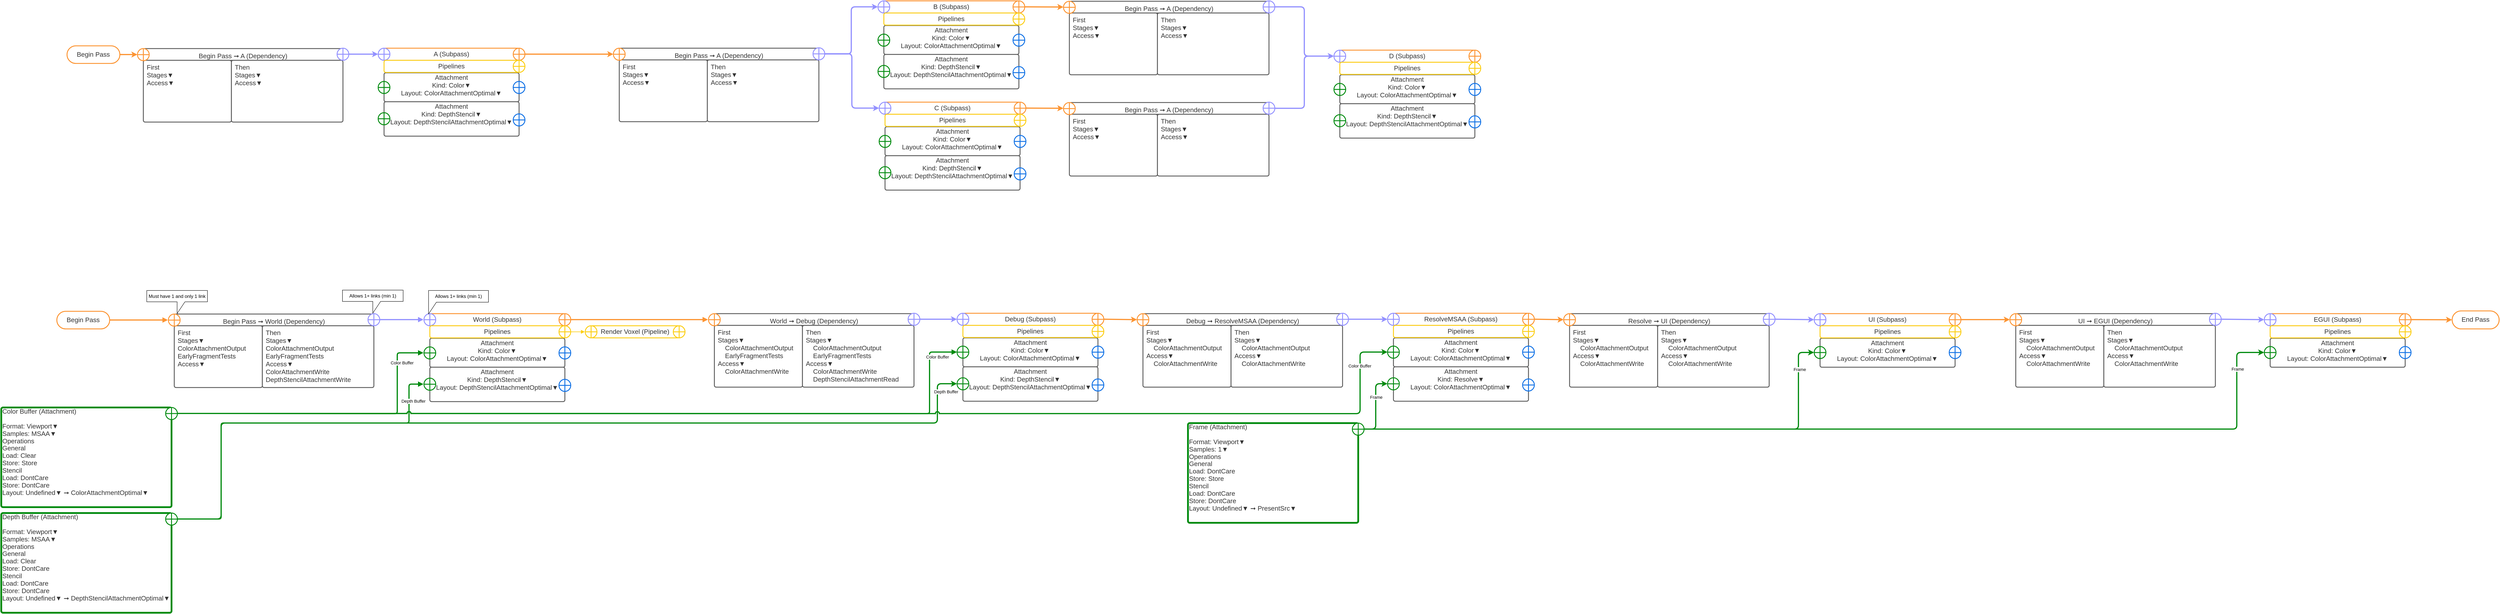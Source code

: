 <mxfile version="16.6.4" type="github">
  <diagram id="6P5g8EkOqkjVUERt8hfK" name="Page-1">
    <mxGraphModel dx="6873" dy="4540" grid="0" gridSize="10" guides="1" tooltips="1" connect="1" arrows="1" fold="1" page="0" pageScale="1" pageWidth="850" pageHeight="1100" math="0" shadow="0">
      <root>
        <mxCell id="0" />
        <mxCell id="1" parent="0" />
        <UserObject label="" lucidchartObjectId="nE8W7KD.QuWy" id="LVSiVztREepaJloGqzV7-1">
          <mxCell style="html=1;jettySize=18;whiteSpace=wrap;fontSize=13;strokeColor=#008a0e;strokeOpacity=100;strokeWidth=3;rounded=1;arcSize=12;edgeStyle=orthogonalEdgeStyle;startArrow=none;endArrow=block;endFill=1;exitX=1.038;exitY=0.5;exitPerimeter=0;entryX=-0.038;entryY=0.5;entryPerimeter=0;jumpStyle=arc;" edge="1" parent="1" source="LVSiVztREepaJloGqzV7-15" target="LVSiVztREepaJloGqzV7-21">
            <mxGeometry width="100" height="100" relative="1" as="geometry">
              <Array as="points">
                <mxPoint x="532" y="426" />
                <mxPoint x="1052" y="426" />
                <mxPoint x="1052" y="271" />
              </Array>
            </mxGeometry>
          </mxCell>
        </UserObject>
        <mxCell id="LVSiVztREepaJloGqzV7-2" value="Color Buffer" style="edgeLabel;html=1;align=center;verticalAlign=middle;resizable=0;points=[];" vertex="1" connectable="0" parent="LVSiVztREepaJloGqzV7-1">
          <mxGeometry x="0.536" relative="1" as="geometry">
            <mxPoint x="12" y="-90" as="offset" />
          </mxGeometry>
        </mxCell>
        <UserObject label="" lucidchartObjectId="qE8WAXR7xqjJ" id="LVSiVztREepaJloGqzV7-3">
          <mxCell style="html=1;jettySize=18;whiteSpace=wrap;fontSize=13;strokeColor=#008a0e;strokeOpacity=100;strokeWidth=3;rounded=1;arcSize=12;edgeStyle=orthogonalEdgeStyle;startArrow=none;endArrow=block;endFill=1;exitX=1.038;exitY=0.5;exitPerimeter=0;entryX=-0.038;entryY=0.5;entryPerimeter=0;jumpStyle=arc;" edge="1" parent="1" source="LVSiVztREepaJloGqzV7-12" target="LVSiVztREepaJloGqzV7-22">
            <mxGeometry width="100" height="100" relative="1" as="geometry">
              <Array as="points">
                <mxPoint x="602" y="696" />
                <mxPoint x="602" y="450" />
                <mxPoint x="1082" y="450" />
                <mxPoint x="1082" y="351" />
              </Array>
            </mxGeometry>
          </mxCell>
        </UserObject>
        <mxCell id="LVSiVztREepaJloGqzV7-4" value="Depth Buffer" style="edgeLabel;html=1;align=center;verticalAlign=middle;resizable=0;points=[];" vertex="1" connectable="0" parent="LVSiVztREepaJloGqzV7-3">
          <mxGeometry x="0.674" y="2" relative="1" as="geometry">
            <mxPoint x="33" y="-54" as="offset" />
          </mxGeometry>
        </mxCell>
        <UserObject label="" lucidchartObjectId="BM8WgaYTIf5W" id="LVSiVztREepaJloGqzV7-5">
          <mxCell style="html=1;jettySize=18;whiteSpace=wrap;fontSize=13;strokeColor=#fc9432;strokeOpacity=100;strokeWidth=3;rounded=1;arcSize=12;edgeStyle=orthogonalEdgeStyle;startArrow=none;endArrow=block;endFill=1;exitX=1.008;exitY=0.5;exitPerimeter=0;entryX=-0.038;entryY=0.5;entryPerimeter=0;" edge="1" parent="1" source="LVSiVztREepaJloGqzV7-6" target="LVSiVztREepaJloGqzV7-64">
            <mxGeometry width="100" height="100" relative="1" as="geometry">
              <Array as="points" />
            </mxGeometry>
          </mxCell>
        </UserObject>
        <UserObject label="Begin Pass" lucidchartObjectId="hx8Wl7XGvsFZ" id="LVSiVztREepaJloGqzV7-6">
          <mxCell style="html=1;overflow=block;blockSpacing=1;whiteSpace=wrap;rounded=1;arcSize=50;fontSize=16.7;fontColor=#333333;spacing=3.8;strokeColor=#fc9432;strokeOpacity=100;strokeWidth=2.3;" vertex="1" parent="1">
            <mxGeometry x="182" y="164" width="135" height="45" as="geometry" />
          </mxCell>
        </UserObject>
        <mxCell id="LVSiVztREepaJloGqzV7-7" value="" style="group;dropTarget=0;pointerEvents=0;" vertex="1" parent="1">
          <mxGeometry x="3072" y="450" width="450" height="255" as="geometry" />
        </mxCell>
        <UserObject label="&lt;div style=&quot;display: flex; justify-content: flex-start; text-align: left; align-items: baseline; font-size: 0; line-height: 1.25;margin-top: -2px;&quot;&gt;&lt;span&gt;&lt;span style=&quot;font-size:16.7px;color:#333333;&quot;&gt;Frame (Attachment)&#xa;&lt;/span&gt;&lt;/span&gt;&lt;/div&gt;&lt;div style=&quot;display: flex; justify-content: flex-start; text-align: left; align-items: baseline; font-size: 0; line-height: 1.25;margin-top: -2px;&quot;&gt;&lt;span&gt;&lt;span style=&quot;font-size:16.7px;color:#333333;&quot;&gt;&#xa;&lt;/span&gt;&lt;/span&gt;&lt;/div&gt;&lt;div style=&quot;display: flex; justify-content: flex-start; text-align: left; align-items: baseline; font-size: 0; line-height: 1.25;margin-top: -2px;&quot;&gt;&lt;span&gt;&lt;span style=&quot;font-size:16.7px;color:#333333;&quot;&gt;Format: Viewport▼&#xa;&lt;/span&gt;&lt;/span&gt;&lt;/div&gt;&lt;div style=&quot;display: flex; justify-content: flex-start; text-align: left; align-items: baseline; font-size: 0; line-height: 1.25;margin-top: -2px;&quot;&gt;&lt;span&gt;&lt;span style=&quot;font-size:16.7px;color:#333333;&quot;&gt;Samples: 1▼&#xa;&lt;/span&gt;&lt;/span&gt;&lt;/div&gt;&lt;div style=&quot;display: flex; justify-content: flex-start; text-align: left; align-items: baseline; font-size: 0; line-height: 1.25;margin-top: -2px;&quot;&gt;&lt;span&gt;&lt;span style=&quot;font-size:16.7px;color:#333333;&quot;&gt;Operations&#xa;&lt;/span&gt;&lt;/span&gt;&lt;/div&gt;&lt;div style=&quot;display: flex; justify-content: flex-start; text-align: left; align-items: baseline; font-size: 0; line-height: 1.25;margin-top: -2px;&quot;&gt;&lt;span&gt;&lt;span style=&quot;font-size:16.7px;color:#333333;&quot;&gt;	General&#xa;&lt;/span&gt;&lt;/span&gt;&lt;/div&gt;&lt;div style=&quot;display: flex; justify-content: flex-start; text-align: left; align-items: baseline; font-size: 0; line-height: 1.25;margin-top: -2px;&quot;&gt;&lt;span&gt;&lt;span style=&quot;font-size:16.7px;color:#333333;&quot;&gt;		Load: DontCare&#xa;&lt;/span&gt;&lt;/span&gt;&lt;/div&gt;&lt;div style=&quot;display: flex; justify-content: flex-start; text-align: left; align-items: baseline; font-size: 0; line-height: 1.25;margin-top: -2px;&quot;&gt;&lt;span&gt;&lt;span style=&quot;font-size:16.7px;color:#333333;&quot;&gt;		Store: Store&#xa;&lt;/span&gt;&lt;/span&gt;&lt;/div&gt;&lt;div style=&quot;display: flex; justify-content: flex-start; text-align: left; align-items: baseline; font-size: 0; line-height: 1.25;margin-top: -2px;&quot;&gt;&lt;span&gt;&lt;span style=&quot;font-size:16.7px;color:#333333;&quot;&gt;	Stencil&#xa;&lt;/span&gt;&lt;/span&gt;&lt;/div&gt;&lt;div style=&quot;display: flex; justify-content: flex-start; text-align: left; align-items: baseline; font-size: 0; line-height: 1.25;margin-top: -2px;&quot;&gt;&lt;span&gt;&lt;span style=&quot;font-size:16.7px;color:#333333;&quot;&gt;		Load: DontCare&#xa;&lt;/span&gt;&lt;/span&gt;&lt;/div&gt;&lt;div style=&quot;display: flex; justify-content: flex-start; text-align: left; align-items: baseline; font-size: 0; line-height: 1.25;margin-top: -2px;&quot;&gt;&lt;span&gt;&lt;span style=&quot;font-size:16.7px;color:#333333;&quot;&gt;		Store: DontCare&#xa;&lt;/span&gt;&lt;/span&gt;&lt;/div&gt;&lt;div style=&quot;display: flex; justify-content: flex-start; text-align: left; align-items: baseline; font-size: 0; line-height: 1.25;margin-top: -2px;&quot;&gt;&lt;span&gt;&lt;span style=&quot;font-size:16.7px;color:#333333;&quot;&gt;Layout: Undefined▼ ➞ PresentSrc▼&lt;/span&gt;&lt;/span&gt;&lt;/div&gt;" lucidchartObjectId="tz8WVITq~UCO" id="LVSiVztREepaJloGqzV7-8">
          <mxCell style="html=1;overflow=block;blockSpacing=1;whiteSpace=wrap;fontSize=13;spacing=3.8;verticalAlign=top;strokeColor=#008a0e;strokeOpacity=100;rounded=1;absoluteArcSize=1;arcSize=9;strokeWidth=4.5;" vertex="1" parent="LVSiVztREepaJloGqzV7-7">
            <mxGeometry width="435" height="255" as="geometry" />
          </mxCell>
        </UserObject>
        <UserObject label="" lucidchartObjectId="eN8WiLrAM5FE" id="LVSiVztREepaJloGqzV7-9">
          <mxCell style="html=1;overflow=block;blockSpacing=1;whiteSpace=wrap;shape=mxgraph.flowchart.summing_function;fontSize=13;spacing=3.8;strokeColor=#008a0e;strokeOpacity=100;rounded=1;absoluteArcSize=1;arcSize=9;strokeWidth=2.3;" vertex="1" parent="LVSiVztREepaJloGqzV7-7">
            <mxGeometry x="420" width="30" height="31" as="geometry" />
          </mxCell>
        </UserObject>
        <mxCell id="LVSiVztREepaJloGqzV7-10" value="" style="group;dropTarget=0;pointerEvents=0;" vertex="1" parent="1">
          <mxGeometry x="40" y="680" width="450" height="255" as="geometry" />
        </mxCell>
        <UserObject label="&lt;div style=&quot;display: flex; justify-content: flex-start; text-align: left; align-items: baseline; font-size: 0; line-height: 1.25;margin-top: -2px;&quot;&gt;&lt;span&gt;&lt;span style=&quot;font-size:16.7px;color:#333333;&quot;&gt;Depth Buffer (Attachment)&#xa;&lt;/span&gt;&lt;/span&gt;&lt;/div&gt;&lt;div style=&quot;display: flex; justify-content: flex-start; text-align: left; align-items: baseline; font-size: 0; line-height: 1.25;margin-top: -2px;&quot;&gt;&lt;span&gt;&lt;span style=&quot;font-size:16.7px;color:#333333;&quot;&gt;&#xa;&lt;/span&gt;&lt;/span&gt;&lt;/div&gt;&lt;div style=&quot;display: flex; justify-content: flex-start; text-align: left; align-items: baseline; font-size: 0; line-height: 1.25;margin-top: -2px;&quot;&gt;&lt;span&gt;&lt;span style=&quot;font-size:16.7px;color:#333333;&quot;&gt;Format: Viewport▼&#xa;&lt;/span&gt;&lt;/span&gt;&lt;/div&gt;&lt;div style=&quot;display: flex; justify-content: flex-start; text-align: left; align-items: baseline; font-size: 0; line-height: 1.25;margin-top: -2px;&quot;&gt;&lt;span&gt;&lt;span style=&quot;font-size:16.7px;color:#333333;&quot;&gt;Samples: MSAA▼&#xa;&lt;/span&gt;&lt;/span&gt;&lt;/div&gt;&lt;div style=&quot;display: flex; justify-content: flex-start; text-align: left; align-items: baseline; font-size: 0; line-height: 1.25;margin-top: -2px;&quot;&gt;&lt;span&gt;&lt;span style=&quot;font-size:16.7px;color:#333333;&quot;&gt;Operations&#xa;&lt;/span&gt;&lt;/span&gt;&lt;/div&gt;&lt;div style=&quot;display: flex; justify-content: flex-start; text-align: left; align-items: baseline; font-size: 0; line-height: 1.25;margin-top: -2px;&quot;&gt;&lt;span&gt;&lt;span style=&quot;font-size:16.7px;color:#333333;&quot;&gt;	General&#xa;&lt;/span&gt;&lt;/span&gt;&lt;/div&gt;&lt;div style=&quot;display: flex; justify-content: flex-start; text-align: left; align-items: baseline; font-size: 0; line-height: 1.25;margin-top: -2px;&quot;&gt;&lt;span&gt;&lt;span style=&quot;font-size:16.7px;color:#333333;&quot;&gt;		Load: Clear&#xa;&lt;/span&gt;&lt;/span&gt;&lt;/div&gt;&lt;div style=&quot;display: flex; justify-content: flex-start; text-align: left; align-items: baseline; font-size: 0; line-height: 1.25;margin-top: -2px;&quot;&gt;&lt;span&gt;&lt;span style=&quot;font-size:16.7px;color:#333333;&quot;&gt;		Store: DontCare&#xa;&lt;/span&gt;&lt;/span&gt;&lt;/div&gt;&lt;div style=&quot;display: flex; justify-content: flex-start; text-align: left; align-items: baseline; font-size: 0; line-height: 1.25;margin-top: -2px;&quot;&gt;&lt;span&gt;&lt;span style=&quot;font-size:16.7px;color:#333333;&quot;&gt;	Stencil&#xa;&lt;/span&gt;&lt;/span&gt;&lt;/div&gt;&lt;div style=&quot;display: flex; justify-content: flex-start; text-align: left; align-items: baseline; font-size: 0; line-height: 1.25;margin-top: -2px;&quot;&gt;&lt;span&gt;&lt;span style=&quot;font-size:16.7px;color:#333333;&quot;&gt;		Load: DontCare&#xa;&lt;/span&gt;&lt;/span&gt;&lt;/div&gt;&lt;div style=&quot;display: flex; justify-content: flex-start; text-align: left; align-items: baseline; font-size: 0; line-height: 1.25;margin-top: -2px;&quot;&gt;&lt;span&gt;&lt;span style=&quot;font-size:16.7px;color:#333333;&quot;&gt;		Store: DontCare&#xa;&lt;/span&gt;&lt;/span&gt;&lt;/div&gt;&lt;div style=&quot;display: flex; justify-content: flex-start; text-align: left; align-items: baseline; font-size: 0; line-height: 1.25;margin-top: -2px;&quot;&gt;&lt;span&gt;&lt;span style=&quot;font-size:16.7px;color:#333333;&quot;&gt;Layout: Undefined▼ ➞ DepthStencilAttachmentOptimal▼&lt;/span&gt;&lt;/span&gt;&lt;/div&gt;" lucidchartObjectId="7C8WduLhTUdj" id="LVSiVztREepaJloGqzV7-11">
          <mxCell style="html=1;overflow=block;blockSpacing=1;whiteSpace=wrap;fontSize=13;spacing=3.8;verticalAlign=top;strokeColor=#008a0e;strokeOpacity=100;rounded=1;absoluteArcSize=1;arcSize=9;strokeWidth=4.5;" vertex="1" parent="LVSiVztREepaJloGqzV7-10">
            <mxGeometry width="435" height="255" as="geometry" />
          </mxCell>
        </UserObject>
        <UserObject label="" lucidchartObjectId="AN8WbGd-1MSx" id="LVSiVztREepaJloGqzV7-12">
          <mxCell style="html=1;overflow=block;blockSpacing=1;whiteSpace=wrap;shape=mxgraph.flowchart.summing_function;fontSize=13;spacing=3.8;strokeColor=#008a0e;strokeOpacity=100;rounded=1;absoluteArcSize=1;arcSize=9;strokeWidth=2.3;" vertex="1" parent="LVSiVztREepaJloGqzV7-10">
            <mxGeometry x="420" width="30" height="31" as="geometry" />
          </mxCell>
        </UserObject>
        <mxCell id="LVSiVztREepaJloGqzV7-13" value="" style="group;dropTarget=0;pointerEvents=0;" vertex="1" parent="1">
          <mxGeometry x="40" y="410" width="450" height="255" as="geometry" />
        </mxCell>
        <UserObject label="&lt;div style=&quot;display: flex; justify-content: flex-start; text-align: left; align-items: baseline; font-size: 0; line-height: 1.25;margin-top: -2px;&quot;&gt;&lt;span&gt;&lt;span style=&quot;font-size:16.7px;color:#333333;&quot;&gt;Color Buffer (Attachment)&#xa;&lt;/span&gt;&lt;/span&gt;&lt;/div&gt;&lt;div style=&quot;display: flex; justify-content: flex-start; text-align: left; align-items: baseline; font-size: 0; line-height: 1.25;margin-top: -2px;&quot;&gt;&lt;span&gt;&lt;span style=&quot;font-size:16.7px;color:#333333;&quot;&gt;&#xa;&lt;/span&gt;&lt;/span&gt;&lt;/div&gt;&lt;div style=&quot;display: flex; justify-content: flex-start; text-align: left; align-items: baseline; font-size: 0; line-height: 1.25;margin-top: -2px;&quot;&gt;&lt;span&gt;&lt;span style=&quot;font-size:16.7px;color:#333333;&quot;&gt;Format: Viewport▼&#xa;&lt;/span&gt;&lt;/span&gt;&lt;/div&gt;&lt;div style=&quot;display: flex; justify-content: flex-start; text-align: left; align-items: baseline; font-size: 0; line-height: 1.25;margin-top: -2px;&quot;&gt;&lt;span&gt;&lt;span style=&quot;font-size:16.7px;color:#333333;&quot;&gt;Samples: MSAA▼&#xa;&lt;/span&gt;&lt;/span&gt;&lt;/div&gt;&lt;div style=&quot;display: flex; justify-content: flex-start; text-align: left; align-items: baseline; font-size: 0; line-height: 1.25;margin-top: -2px;&quot;&gt;&lt;span&gt;&lt;span style=&quot;font-size:16.7px;color:#333333;&quot;&gt;Operations&#xa;&lt;/span&gt;&lt;/span&gt;&lt;/div&gt;&lt;div style=&quot;display: flex; justify-content: flex-start; text-align: left; align-items: baseline; font-size: 0; line-height: 1.25;margin-top: -2px;&quot;&gt;&lt;span&gt;&lt;span style=&quot;font-size:16.7px;color:#333333;&quot;&gt;	General&#xa;&lt;/span&gt;&lt;/span&gt;&lt;/div&gt;&lt;div style=&quot;display: flex; justify-content: flex-start; text-align: left; align-items: baseline; font-size: 0; line-height: 1.25;margin-top: -2px;&quot;&gt;&lt;span&gt;&lt;span style=&quot;font-size:16.7px;color:#333333;&quot;&gt;		Load: Clear&#xa;&lt;/span&gt;&lt;/span&gt;&lt;/div&gt;&lt;div style=&quot;display: flex; justify-content: flex-start; text-align: left; align-items: baseline; font-size: 0; line-height: 1.25;margin-top: -2px;&quot;&gt;&lt;span&gt;&lt;span style=&quot;font-size:16.7px;color:#333333;&quot;&gt;		Store: Store&#xa;&lt;/span&gt;&lt;/span&gt;&lt;/div&gt;&lt;div style=&quot;display: flex; justify-content: flex-start; text-align: left; align-items: baseline; font-size: 0; line-height: 1.25;margin-top: -2px;&quot;&gt;&lt;span&gt;&lt;span style=&quot;font-size:16.7px;color:#333333;&quot;&gt;	Stencil&#xa;&lt;/span&gt;&lt;/span&gt;&lt;/div&gt;&lt;div style=&quot;display: flex; justify-content: flex-start; text-align: left; align-items: baseline; font-size: 0; line-height: 1.25;margin-top: -2px;&quot;&gt;&lt;span&gt;&lt;span style=&quot;font-size:16.7px;color:#333333;&quot;&gt;		Load: DontCare&#xa;&lt;/span&gt;&lt;/span&gt;&lt;/div&gt;&lt;div style=&quot;display: flex; justify-content: flex-start; text-align: left; align-items: baseline; font-size: 0; line-height: 1.25;margin-top: -2px;&quot;&gt;&lt;span&gt;&lt;span style=&quot;font-size:16.7px;color:#333333;&quot;&gt;		Store: DontCare&#xa;&lt;/span&gt;&lt;/span&gt;&lt;/div&gt;&lt;div style=&quot;display: flex; justify-content: flex-start; text-align: left; align-items: baseline; font-size: 0; line-height: 1.25;margin-top: -2px;&quot;&gt;&lt;span&gt;&lt;span style=&quot;font-size:16.7px;color:#333333;&quot;&gt;Layout: Undefined▼ ➞ ColorAttachmentOptimal▼&lt;/span&gt;&lt;/span&gt;&lt;/div&gt;" lucidchartObjectId="NC8WzaEb1MYK" id="LVSiVztREepaJloGqzV7-14">
          <mxCell style="html=1;overflow=block;blockSpacing=1;whiteSpace=wrap;fontSize=13;spacing=3.8;verticalAlign=top;strokeColor=#008a0e;strokeOpacity=100;rounded=1;absoluteArcSize=1;arcSize=9;strokeWidth=4.5;" vertex="1" parent="LVSiVztREepaJloGqzV7-13">
            <mxGeometry width="435" height="255" as="geometry" />
          </mxCell>
        </UserObject>
        <UserObject label="" lucidchartObjectId="zN8W_EdCgGWa" id="LVSiVztREepaJloGqzV7-15">
          <mxCell style="html=1;overflow=block;blockSpacing=1;whiteSpace=wrap;shape=mxgraph.flowchart.summing_function;fontSize=13;spacing=3.8;strokeColor=#008a0e;strokeOpacity=100;rounded=1;absoluteArcSize=1;arcSize=9;strokeWidth=2.3;" vertex="1" parent="LVSiVztREepaJloGqzV7-13">
            <mxGeometry x="420" width="30" height="31" as="geometry" />
          </mxCell>
        </UserObject>
        <UserObject label="" lucidchartObjectId="UQ8WcV~I9-uU" id="LVSiVztREepaJloGqzV7-16">
          <mxCell style="html=1;jettySize=18;whiteSpace=wrap;fontSize=13;strokeColor=#9391ff;strokeOpacity=100;strokeWidth=3;rounded=1;arcSize=12;edgeStyle=orthogonalEdgeStyle;startArrow=none;endArrow=block;endFill=1;exitX=1.038;exitY=0.5;exitPerimeter=0;entryX=-0.038;entryY=0.5;entryPerimeter=0;" edge="1" parent="1" source="LVSiVztREepaJloGqzV7-65" target="LVSiVztREepaJloGqzV7-26">
            <mxGeometry width="100" height="100" relative="1" as="geometry">
              <Array as="points" />
            </mxGeometry>
          </mxCell>
        </UserObject>
        <mxCell id="LVSiVztREepaJloGqzV7-17" value="" style="group;dropTarget=0;pointerEvents=0;" vertex="1" parent="1">
          <mxGeometry x="1120" y="170" width="375" height="225" as="geometry" />
        </mxCell>
        <UserObject label="World (Subpass)" lucidchartObjectId="lJ8Wg2fFzR1X" id="LVSiVztREepaJloGqzV7-18">
          <mxCell style="html=1;overflow=block;blockSpacing=1;whiteSpace=wrap;fontSize=16.7;fontColor=#333333;align=center;spacing=3.8;verticalAlign=middle;strokeColor=#fc9432;strokeOpacity=100;rounded=1;absoluteArcSize=1;arcSize=9;strokeWidth=2.3;" vertex="1" parent="LVSiVztREepaJloGqzV7-17">
            <mxGeometry x="15" width="345" height="31" as="geometry" />
          </mxCell>
        </UserObject>
        <UserObject label="Attachment&#xa;Kind: Color▼&#xa;Layout: ColorAttachmentOptimal▼" lucidchartObjectId="cK8WgA0Ehx4S" id="LVSiVztREepaJloGqzV7-19">
          <mxCell style="html=1;overflow=block;blockSpacing=1;whiteSpace=wrap;fontSize=16.7;fontColor=#333333;align=center;spacing=3.8;verticalAlign=top;strokeColor=#5e5e5e;strokeOpacity=100;rounded=1;absoluteArcSize=1;arcSize=9;strokeWidth=2.3;" vertex="1" parent="LVSiVztREepaJloGqzV7-17">
            <mxGeometry x="15" y="63" width="345" height="74" as="geometry" />
          </mxCell>
        </UserObject>
        <UserObject label="Attachment&#xa;Kind: DepthStencil▼&#xa;Layout: DepthStencilAttachmentOptimal▼" lucidchartObjectId="5K8W7x4jhxEP" id="LVSiVztREepaJloGqzV7-20">
          <mxCell style="html=1;overflow=block;blockSpacing=1;whiteSpace=wrap;fontSize=16.7;fontColor=#333333;align=center;spacing=3.8;verticalAlign=top;strokeColor=#5e5e5e;strokeOpacity=100;rounded=1;absoluteArcSize=1;arcSize=9;strokeWidth=2.3;" vertex="1" parent="LVSiVztREepaJloGqzV7-17">
            <mxGeometry x="15" y="137" width="345" height="88" as="geometry" />
          </mxCell>
        </UserObject>
        <UserObject label="" lucidchartObjectId="VO8WwGA.hoes" id="LVSiVztREepaJloGqzV7-21">
          <mxCell style="html=1;overflow=block;blockSpacing=1;whiteSpace=wrap;shape=mxgraph.flowchart.summing_function;fontSize=13;spacing=3.8;strokeColor=#008a0e;strokeOpacity=100;rounded=1;absoluteArcSize=1;arcSize=9;strokeWidth=2.3;" vertex="1" parent="LVSiVztREepaJloGqzV7-17">
            <mxGeometry y="85" width="30" height="31" as="geometry" />
          </mxCell>
        </UserObject>
        <UserObject label="" lucidchartObjectId="7O8WbQWb6eBV" id="LVSiVztREepaJloGqzV7-22">
          <mxCell style="html=1;overflow=block;blockSpacing=1;whiteSpace=wrap;shape=mxgraph.flowchart.summing_function;fontSize=13;spacing=3.8;strokeColor=#008a0e;strokeOpacity=100;rounded=1;absoluteArcSize=1;arcSize=9;strokeWidth=2.3;" vertex="1" parent="LVSiVztREepaJloGqzV7-17">
            <mxGeometry y="165" width="30" height="31" as="geometry" />
          </mxCell>
        </UserObject>
        <UserObject label="" lucidchartObjectId="qP8Wa.OOIkni" id="LVSiVztREepaJloGqzV7-23">
          <mxCell style="html=1;overflow=block;blockSpacing=1;whiteSpace=wrap;shape=mxgraph.flowchart.summing_function;fontSize=13;spacing=3.8;strokeColor=#1071e5;strokeOpacity=100;rounded=1;absoluteArcSize=1;arcSize=9;strokeWidth=2.3;" vertex="1" parent="LVSiVztREepaJloGqzV7-17">
            <mxGeometry x="345" y="85" width="30" height="31" as="geometry" />
          </mxCell>
        </UserObject>
        <UserObject label="" lucidchartObjectId="sP8WOCVWTF9P" id="LVSiVztREepaJloGqzV7-24">
          <mxCell style="html=1;overflow=block;blockSpacing=1;whiteSpace=wrap;shape=mxgraph.flowchart.summing_function;fontSize=13;spacing=3.8;strokeColor=#1071e5;strokeOpacity=100;rounded=1;absoluteArcSize=1;arcSize=9;strokeWidth=2.3;" vertex="1" parent="LVSiVztREepaJloGqzV7-17">
            <mxGeometry x="345" y="168" width="30" height="31" as="geometry" />
          </mxCell>
        </UserObject>
        <UserObject label="" lucidchartObjectId="CP8WxCLa3f9g" id="LVSiVztREepaJloGqzV7-25">
          <mxCell style="html=1;overflow=block;blockSpacing=1;whiteSpace=wrap;shape=mxgraph.flowchart.summing_function;fontSize=13;spacing=3.8;strokeColor=#fc9432;strokeOpacity=100;rounded=1;absoluteArcSize=1;arcSize=9;strokeWidth=2.3;" vertex="1" parent="LVSiVztREepaJloGqzV7-17">
            <mxGeometry x="345" width="30" height="31" as="geometry" />
          </mxCell>
        </UserObject>
        <UserObject label="" lucidchartObjectId="GP8WqSaCXjaw" id="LVSiVztREepaJloGqzV7-26">
          <mxCell style="html=1;overflow=block;blockSpacing=1;whiteSpace=wrap;shape=mxgraph.flowchart.summing_function;fontSize=13;spacing=3.8;strokeColor=#9391ff;strokeOpacity=100;rounded=1;absoluteArcSize=1;arcSize=9;strokeWidth=2.3;" vertex="1" parent="LVSiVztREepaJloGqzV7-17">
            <mxGeometry width="30" height="31" as="geometry" />
          </mxCell>
        </UserObject>
        <UserObject label="Pipelines" lucidchartObjectId="4R8WFrNKm1yL" id="LVSiVztREepaJloGqzV7-27">
          <mxCell style="html=1;overflow=block;blockSpacing=1;whiteSpace=wrap;fontSize=16.7;fontColor=#333333;align=center;spacing=3.8;strokeColor=#fcce14;strokeOpacity=100;rounded=1;absoluteArcSize=1;arcSize=9;strokeWidth=2.3;" vertex="1" parent="LVSiVztREepaJloGqzV7-17">
            <mxGeometry x="15" y="31" width="345" height="31" as="geometry" />
          </mxCell>
        </UserObject>
        <UserObject label="" lucidchartObjectId="_R8Wi-lKiw_4" id="LVSiVztREepaJloGqzV7-28">
          <mxCell style="html=1;overflow=block;blockSpacing=1;whiteSpace=wrap;shape=mxgraph.flowchart.summing_function;fontSize=13;spacing=3.8;strokeColor=#fcce14;strokeOpacity=100;rounded=1;absoluteArcSize=1;arcSize=9;strokeWidth=2.3;" vertex="1" parent="LVSiVztREepaJloGqzV7-17">
            <mxGeometry x="345" y="31" width="30" height="31" as="geometry" />
          </mxCell>
        </UserObject>
        <UserObject label="" lucidchartObjectId="FY8WDWdqJPAy" id="LVSiVztREepaJloGqzV7-29">
          <mxCell style="html=1;jettySize=18;whiteSpace=wrap;fontSize=13;strokeColor=#fcce14;strokeOpacity=100;strokeWidth=1.5;rounded=1;arcSize=12;edgeStyle=orthogonalEdgeStyle;startArrow=none;endArrow=block;endFill=1;exitX=1.038;exitY=0.5;exitPerimeter=0;entryX=-0.038;entryY=0.5;entryPerimeter=0;" edge="1" parent="1" source="LVSiVztREepaJloGqzV7-28" target="LVSiVztREepaJloGqzV7-32">
            <mxGeometry width="100" height="100" relative="1" as="geometry">
              <Array as="points" />
            </mxGeometry>
          </mxCell>
        </UserObject>
        <mxCell id="LVSiVztREepaJloGqzV7-30" value="" style="group;dropTarget=0;pointerEvents=0;" vertex="1" parent="1">
          <mxGeometry x="1532" y="201" width="255" height="31" as="geometry" />
        </mxCell>
        <UserObject label="Render Voxel (Pipeline)" lucidchartObjectId="xT8WE~GJ9ezc" id="LVSiVztREepaJloGqzV7-31">
          <mxCell style="html=1;overflow=block;blockSpacing=1;whiteSpace=wrap;fontSize=16.7;fontColor=#333333;spacing=3.8;strokeColor=#fcce14;strokeOpacity=100;rounded=1;absoluteArcSize=1;arcSize=9;strokeWidth=2.3;" vertex="1" parent="LVSiVztREepaJloGqzV7-30">
            <mxGeometry x="15" width="225" height="31" as="geometry" />
          </mxCell>
        </UserObject>
        <UserObject label="" lucidchartObjectId="PT8WE~n_~AC-" id="LVSiVztREepaJloGqzV7-32">
          <mxCell style="html=1;overflow=block;blockSpacing=1;whiteSpace=wrap;shape=mxgraph.flowchart.summing_function;fontSize=13;spacing=3.8;strokeColor=#fcce14;strokeOpacity=100;rounded=1;absoluteArcSize=1;arcSize=9;strokeWidth=2.3;" vertex="1" parent="LVSiVztREepaJloGqzV7-30">
            <mxGeometry width="30" height="31" as="geometry" />
          </mxCell>
        </UserObject>
        <UserObject label="" lucidchartObjectId="WT8WfytTWzkh" id="LVSiVztREepaJloGqzV7-33">
          <mxCell style="html=1;overflow=block;blockSpacing=1;whiteSpace=wrap;shape=mxgraph.flowchart.summing_function;fontSize=13;spacing=3.8;strokeColor=#fcce14;strokeOpacity=100;rounded=1;absoluteArcSize=1;arcSize=9;strokeWidth=2.3;" vertex="1" parent="LVSiVztREepaJloGqzV7-30">
            <mxGeometry x="225" width="30" height="31" as="geometry" />
          </mxCell>
        </UserObject>
        <mxCell id="LVSiVztREepaJloGqzV7-34" value="" style="group;dropTarget=0;pointerEvents=0;" vertex="1" parent="1">
          <mxGeometry x="2482" y="169" width="375" height="225" as="geometry" />
        </mxCell>
        <UserObject label="Debug (Subpass)" lucidchartObjectId="G08W0EFhtG2s" id="LVSiVztREepaJloGqzV7-35">
          <mxCell style="html=1;overflow=block;blockSpacing=1;whiteSpace=wrap;fontSize=16.7;fontColor=#333333;align=center;spacing=3.8;verticalAlign=middle;strokeColor=#fc9432;strokeOpacity=100;rounded=1;absoluteArcSize=1;arcSize=9;strokeWidth=2.3;" vertex="1" parent="LVSiVztREepaJloGqzV7-34">
            <mxGeometry x="15" width="345" height="31" as="geometry" />
          </mxCell>
        </UserObject>
        <UserObject label="Attachment&#xa;Kind: Color▼&#xa;Layout: ColorAttachmentOptimal▼" lucidchartObjectId="G08WhwfGsHK4" id="LVSiVztREepaJloGqzV7-36">
          <mxCell style="html=1;overflow=block;blockSpacing=1;whiteSpace=wrap;fontSize=16.7;fontColor=#333333;align=center;spacing=3.8;verticalAlign=top;strokeColor=#5e5e5e;strokeOpacity=100;rounded=1;absoluteArcSize=1;arcSize=9;strokeWidth=2.3;" vertex="1" parent="LVSiVztREepaJloGqzV7-34">
            <mxGeometry x="15" y="63" width="345" height="74" as="geometry" />
          </mxCell>
        </UserObject>
        <UserObject label="Attachment&#xa;Kind: DepthStencil▼&#xa;Layout: DepthStencilAttachmentOptimal▼" lucidchartObjectId="G08W_0e51iYN" id="LVSiVztREepaJloGqzV7-37">
          <mxCell style="html=1;overflow=block;blockSpacing=1;whiteSpace=wrap;fontSize=16.7;fontColor=#333333;align=center;spacing=3.8;verticalAlign=top;strokeColor=#5e5e5e;strokeOpacity=100;rounded=1;absoluteArcSize=1;arcSize=9;strokeWidth=2.3;" vertex="1" parent="LVSiVztREepaJloGqzV7-34">
            <mxGeometry x="15" y="137" width="345" height="88" as="geometry" />
          </mxCell>
        </UserObject>
        <UserObject label="" lucidchartObjectId="G08W~r-tnp74" id="LVSiVztREepaJloGqzV7-38">
          <mxCell style="html=1;overflow=block;blockSpacing=1;whiteSpace=wrap;shape=mxgraph.flowchart.summing_function;fontSize=13;spacing=3.8;strokeColor=#008a0e;strokeOpacity=100;rounded=1;absoluteArcSize=1;arcSize=9;strokeWidth=2.3;" vertex="1" parent="LVSiVztREepaJloGqzV7-34">
            <mxGeometry y="84" width="30" height="31" as="geometry" />
          </mxCell>
        </UserObject>
        <UserObject label="" lucidchartObjectId="G08WgGKWuZVL" id="LVSiVztREepaJloGqzV7-39">
          <mxCell style="html=1;overflow=block;blockSpacing=1;whiteSpace=wrap;shape=mxgraph.flowchart.summing_function;fontSize=13;spacing=3.8;strokeColor=#008a0e;strokeOpacity=100;rounded=1;absoluteArcSize=1;arcSize=9;strokeWidth=2.3;" vertex="1" parent="LVSiVztREepaJloGqzV7-34">
            <mxGeometry y="165" width="30" height="31" as="geometry" />
          </mxCell>
        </UserObject>
        <UserObject label="" lucidchartObjectId="G08W93ksYXSV" id="LVSiVztREepaJloGqzV7-40">
          <mxCell style="html=1;overflow=block;blockSpacing=1;whiteSpace=wrap;shape=mxgraph.flowchart.summing_function;fontSize=13;spacing=3.8;strokeColor=#1071E5;strokeOpacity=100;rounded=1;absoluteArcSize=1;arcSize=9;strokeWidth=2.3;" vertex="1" parent="LVSiVztREepaJloGqzV7-34">
            <mxGeometry x="345" y="84" width="30" height="31" as="geometry" />
          </mxCell>
        </UserObject>
        <UserObject label="" lucidchartObjectId="G08WPuCwa0I_" id="LVSiVztREepaJloGqzV7-41">
          <mxCell style="html=1;overflow=block;blockSpacing=1;whiteSpace=wrap;shape=mxgraph.flowchart.summing_function;fontSize=13;spacing=3.8;strokeColor=#1071e5;strokeOpacity=100;rounded=1;absoluteArcSize=1;arcSize=9;strokeWidth=2.3;" vertex="1" parent="LVSiVztREepaJloGqzV7-34">
            <mxGeometry x="345" y="168" width="30" height="31" as="geometry" />
          </mxCell>
        </UserObject>
        <UserObject label="" lucidchartObjectId="G08WiH98XGGd" id="LVSiVztREepaJloGqzV7-42">
          <mxCell style="html=1;overflow=block;blockSpacing=1;whiteSpace=wrap;shape=mxgraph.flowchart.summing_function;fontSize=13;spacing=3.8;strokeColor=#FC9432;strokeOpacity=100;rounded=1;absoluteArcSize=1;arcSize=9;strokeWidth=2.3;" vertex="1" parent="LVSiVztREepaJloGqzV7-34">
            <mxGeometry x="345" width="30" height="31" as="geometry" />
          </mxCell>
        </UserObject>
        <UserObject label="" lucidchartObjectId="G08Wj3tXxf_m" id="LVSiVztREepaJloGqzV7-43">
          <mxCell style="html=1;overflow=block;blockSpacing=1;whiteSpace=wrap;shape=mxgraph.flowchart.summing_function;fontSize=13;spacing=3.8;strokeColor=#9391ff;strokeOpacity=100;rounded=1;absoluteArcSize=1;arcSize=9;strokeWidth=2.3;" vertex="1" parent="LVSiVztREepaJloGqzV7-34">
            <mxGeometry width="30" height="31" as="geometry" />
          </mxCell>
        </UserObject>
        <UserObject label="Pipelines" lucidchartObjectId="G08WVdayhmOT" id="LVSiVztREepaJloGqzV7-44">
          <mxCell style="html=1;overflow=block;blockSpacing=1;whiteSpace=wrap;fontSize=16.7;fontColor=#333333;align=center;spacing=3.8;strokeColor=#fcce14;strokeOpacity=100;rounded=1;absoluteArcSize=1;arcSize=9;strokeWidth=2.3;" vertex="1" parent="LVSiVztREepaJloGqzV7-34">
            <mxGeometry x="15" y="31" width="345" height="31" as="geometry" />
          </mxCell>
        </UserObject>
        <UserObject label="" lucidchartObjectId="G08WEY3cSrsY" id="LVSiVztREepaJloGqzV7-45">
          <mxCell style="html=1;overflow=block;blockSpacing=1;whiteSpace=wrap;shape=mxgraph.flowchart.summing_function;fontSize=13;spacing=3.8;strokeColor=#FCCE14;strokeOpacity=100;rounded=1;absoluteArcSize=1;arcSize=9;strokeWidth=2.3;" vertex="1" parent="LVSiVztREepaJloGqzV7-34">
            <mxGeometry x="345" y="31" width="30" height="31" as="geometry" />
          </mxCell>
        </UserObject>
        <UserObject label="" lucidchartObjectId="H38W-P9XUfyP" id="LVSiVztREepaJloGqzV7-46">
          <mxCell style="html=1;jettySize=18;whiteSpace=wrap;fontSize=13;strokeColor=#fc9432;strokeOpacity=100;strokeWidth=3;rounded=1;arcSize=12;edgeStyle=orthogonalEdgeStyle;startArrow=none;endArrow=block;endFill=1;exitX=1.038;exitY=0.5;exitPerimeter=0;entryX=-0.038;entryY=0.5;entryPerimeter=0;" edge="1" parent="1" source="LVSiVztREepaJloGqzV7-25" target="LVSiVztREepaJloGqzV7-56">
            <mxGeometry width="100" height="100" relative="1" as="geometry">
              <Array as="points" />
            </mxGeometry>
          </mxCell>
        </UserObject>
        <mxCell id="LVSiVztREepaJloGqzV7-47" style="edgeStyle=orthogonalEdgeStyle;rounded=0;orthogonalLoop=1;jettySize=auto;html=1;exitX=1;exitY=0.5;exitDx=0;exitDy=0;exitPerimeter=0;entryX=0;entryY=0.5;entryDx=0;entryDy=0;entryPerimeter=0;strokeColor=#9391FF;strokeWidth=3;" edge="1" parent="1" source="LVSiVztREepaJloGqzV7-57" target="LVSiVztREepaJloGqzV7-43">
          <mxGeometry relative="1" as="geometry" />
        </mxCell>
        <UserObject label="" lucidchartObjectId="nE8W7KD.QuWy" id="LVSiVztREepaJloGqzV7-48">
          <mxCell style="html=1;jettySize=18;whiteSpace=wrap;fontSize=13;strokeColor=#008a0e;strokeOpacity=100;strokeWidth=3;rounded=1;arcSize=12;edgeStyle=orthogonalEdgeStyle;startArrow=none;endArrow=block;endFill=1;exitX=1;exitY=0.5;exitPerimeter=0;exitDx=0;exitDy=0;entryX=0;entryY=0.5;entryDx=0;entryDy=0;entryPerimeter=0;jumpStyle=arc;" edge="1" parent="1" source="LVSiVztREepaJloGqzV7-15" target="LVSiVztREepaJloGqzV7-38">
            <mxGeometry width="100" height="100" relative="1" as="geometry">
              <Array as="points">
                <mxPoint x="532" y="426" />
                <mxPoint x="2412" y="426" />
                <mxPoint x="2412" y="269" />
              </Array>
              <mxPoint x="622.0" y="837.03" as="sourcePoint" />
              <mxPoint x="1802" y="370" as="targetPoint" />
            </mxGeometry>
          </mxCell>
        </UserObject>
        <mxCell id="LVSiVztREepaJloGqzV7-49" value="Color Buffer" style="edgeLabel;html=1;align=center;verticalAlign=middle;resizable=0;points=[];" vertex="1" connectable="0" parent="LVSiVztREepaJloGqzV7-48">
          <mxGeometry x="0.838" y="2" relative="1" as="geometry">
            <mxPoint x="22" y="-92" as="offset" />
          </mxGeometry>
        </mxCell>
        <mxCell id="LVSiVztREepaJloGqzV7-50" style="edgeStyle=orthogonalEdgeStyle;rounded=1;jumpStyle=arc;orthogonalLoop=1;jettySize=auto;html=1;exitX=1;exitY=0.5;exitDx=0;exitDy=0;exitPerimeter=0;entryX=0;entryY=0.5;entryDx=0;entryDy=0;entryPerimeter=0;strokeColor=#008A0E;strokeWidth=3;" edge="1" parent="1" source="LVSiVztREepaJloGqzV7-12" target="LVSiVztREepaJloGqzV7-39">
          <mxGeometry relative="1" as="geometry">
            <Array as="points">
              <mxPoint x="602" y="696" />
              <mxPoint x="602" y="450" />
              <mxPoint x="2432" y="450" />
              <mxPoint x="2432" y="350" />
            </Array>
          </mxGeometry>
        </mxCell>
        <mxCell id="LVSiVztREepaJloGqzV7-51" value="Depth Buffer" style="edgeLabel;html=1;align=center;verticalAlign=middle;resizable=0;points=[];" vertex="1" connectable="0" parent="LVSiVztREepaJloGqzV7-50">
          <mxGeometry x="0.97" y="-1" relative="1" as="geometry">
            <mxPoint x="7" y="19" as="offset" />
          </mxGeometry>
        </mxCell>
        <mxCell id="LVSiVztREepaJloGqzV7-52" value="" style="group" vertex="1" connectable="0" parent="1">
          <mxGeometry x="1847" y="169" width="540" height="189" as="geometry" />
        </mxCell>
        <UserObject label="World ➞ Debug (Dependency)" lucidchartObjectId="318Wu8jjC6u9" id="LVSiVztREepaJloGqzV7-53">
          <mxCell style="html=1;overflow=block;blockSpacing=1;whiteSpace=wrap;fontSize=16.7;fontColor=#333333;spacing=9;strokeColor=#5e5e5e;strokeOpacity=100;rounded=1;absoluteArcSize=1;arcSize=9;strokeWidth=2.3;" vertex="1" parent="LVSiVztREepaJloGqzV7-52">
            <mxGeometry x="15" y="1" width="510" height="30" as="geometry" />
          </mxCell>
        </UserObject>
        <UserObject label="First&lt;br&gt;Stages▼&lt;br&gt;&amp;nbsp; &amp;nbsp; ColorAttachmentOutput&lt;br&gt;&amp;nbsp; &amp;nbsp; EarlyFragmentTests&lt;br&gt;Access▼&lt;br&gt;&amp;nbsp; &amp;nbsp; ColorAttachmentWrite" lucidchartObjectId="318WVUqrQt0z" id="LVSiVztREepaJloGqzV7-54">
          <mxCell style="html=1;overflow=block;blockSpacing=1;whiteSpace=wrap;fontSize=16.7;fontColor=#333333;align=left;spacing=9;verticalAlign=top;strokeColor=#5e5e5e;strokeOpacity=100;rounded=1;absoluteArcSize=1;arcSize=9;strokeWidth=2.3;" vertex="1" parent="LVSiVztREepaJloGqzV7-52">
            <mxGeometry x="15" y="31" width="225" height="158" as="geometry" />
          </mxCell>
        </UserObject>
        <UserObject label="Then&lt;br&gt;Stages▼&lt;br&gt;&amp;nbsp; &amp;nbsp; ColorAttachmentOutput&lt;br&gt;&amp;nbsp; &amp;nbsp; EarlyFragmentTests&lt;br&gt;Access▼&lt;br&gt;&amp;nbsp; &amp;nbsp; ColorAttachmentWrite&lt;br&gt;&amp;nbsp; &amp;nbsp; DepthStencilAttachmentRead" lucidchartObjectId="318Wqp7dewIQ" id="LVSiVztREepaJloGqzV7-55">
          <mxCell style="html=1;overflow=block;blockSpacing=1;whiteSpace=wrap;fontSize=16.7;fontColor=#333333;align=left;spacing=9;verticalAlign=top;strokeColor=#5e5e5e;strokeOpacity=100;rounded=1;absoluteArcSize=1;arcSize=9;strokeWidth=2.3;" vertex="1" parent="LVSiVztREepaJloGqzV7-52">
            <mxGeometry x="240" y="31" width="285" height="158" as="geometry" />
          </mxCell>
        </UserObject>
        <UserObject label="" lucidchartObjectId="318Wg1Twr-4u" id="LVSiVztREepaJloGqzV7-56">
          <mxCell style="html=1;overflow=block;blockSpacing=1;whiteSpace=wrap;shape=mxgraph.flowchart.summing_function;fontSize=13;spacing=3.8;strokeColor=#fc9432;strokeOpacity=100;rounded=1;absoluteArcSize=1;arcSize=9;strokeWidth=2.3;" vertex="1" parent="LVSiVztREepaJloGqzV7-52">
            <mxGeometry y="1" width="30" height="31" as="geometry" />
          </mxCell>
        </UserObject>
        <UserObject label="" lucidchartObjectId="318WCMa1hcxK" id="LVSiVztREepaJloGqzV7-57">
          <mxCell style="html=1;overflow=block;blockSpacing=1;whiteSpace=wrap;shape=mxgraph.flowchart.summing_function;fontSize=13;spacing=3.8;strokeColor=#9391ff;strokeOpacity=100;rounded=1;absoluteArcSize=1;arcSize=9;strokeWidth=2.3;" vertex="1" parent="LVSiVztREepaJloGqzV7-52">
            <mxGeometry x="510" width="30" height="31" as="geometry" />
          </mxCell>
        </UserObject>
        <mxCell id="LVSiVztREepaJloGqzV7-58" value="" style="group" vertex="1" connectable="0" parent="1">
          <mxGeometry x="467" y="170" width="540" height="189" as="geometry" />
        </mxCell>
        <mxCell id="LVSiVztREepaJloGqzV7-59" value="" style="group;dropTarget=0;pointerEvents=0;" vertex="1" parent="LVSiVztREepaJloGqzV7-58">
          <mxGeometry x="15" y="1" width="510" height="188" as="geometry" />
        </mxCell>
        <UserObject label="Begin Pass ➞ World (Dependency)" lucidchartObjectId="_F8WT-PlXWvD" id="LVSiVztREepaJloGqzV7-60">
          <mxCell style="html=1;overflow=block;blockSpacing=1;whiteSpace=wrap;fontSize=16.7;fontColor=#333333;spacing=9;strokeColor=#5e5e5e;strokeOpacity=100;rounded=1;absoluteArcSize=1;arcSize=9;strokeWidth=2.3;" vertex="1" parent="LVSiVztREepaJloGqzV7-59">
            <mxGeometry width="510" height="30" as="geometry" />
          </mxCell>
        </UserObject>
        <UserObject label="First&#xa;Stages▼&#xa;	ColorAttachmentOutput 	EarlyFragmentTests&#xa;Access▼" lucidchartObjectId="nG8WgJqr8wFL" id="LVSiVztREepaJloGqzV7-61">
          <mxCell style="html=1;overflow=block;blockSpacing=1;whiteSpace=wrap;fontSize=16.7;fontColor=#333333;align=left;spacing=9;verticalAlign=top;strokeColor=#5e5e5e;strokeOpacity=100;rounded=1;absoluteArcSize=1;arcSize=9;strokeWidth=2.3;" vertex="1" parent="LVSiVztREepaJloGqzV7-59">
            <mxGeometry y="30" width="225" height="158" as="geometry" />
          </mxCell>
        </UserObject>
        <UserObject label="Then&#xa;Stages▼&#xa;	ColorAttachmentOutput 	EarlyFragmentTests&#xa;Access▼&#xa;	ColorAttachmentWrite&#xa;	DepthStencilAttachmentWrite" lucidchartObjectId="mH8WoCenZkHK" id="LVSiVztREepaJloGqzV7-62">
          <mxCell style="html=1;overflow=block;blockSpacing=1;whiteSpace=wrap;fontSize=16.7;fontColor=#333333;align=left;spacing=9;verticalAlign=top;strokeColor=#5e5e5e;strokeOpacity=100;rounded=1;absoluteArcSize=1;arcSize=9;strokeWidth=2.3;" vertex="1" parent="LVSiVztREepaJloGqzV7-59">
            <mxGeometry x="225" y="30" width="285" height="158" as="geometry" />
          </mxCell>
        </UserObject>
        <mxCell id="LVSiVztREepaJloGqzV7-63" value="" style="group;dropTarget=0;pointerEvents=0;" vertex="1" parent="LVSiVztREepaJloGqzV7-58">
          <mxGeometry width="540" height="32" as="geometry" />
        </mxCell>
        <UserObject label="" lucidchartObjectId="ZL8WDK6CkB1o" id="LVSiVztREepaJloGqzV7-64">
          <mxCell style="html=1;overflow=block;blockSpacing=1;whiteSpace=wrap;shape=mxgraph.flowchart.summing_function;fontSize=13;spacing=3.8;strokeColor=#fc9432;strokeOpacity=100;rounded=1;absoluteArcSize=1;arcSize=9;strokeWidth=2.3;" vertex="1" parent="LVSiVztREepaJloGqzV7-63">
            <mxGeometry y="1" width="30" height="31" as="geometry" />
          </mxCell>
        </UserObject>
        <UserObject label="" lucidchartObjectId="nM8W6QPiiq-m" id="LVSiVztREepaJloGqzV7-65">
          <mxCell style="html=1;overflow=block;blockSpacing=1;whiteSpace=wrap;shape=mxgraph.flowchart.summing_function;fontSize=13;spacing=3.8;strokeColor=#9391ff;strokeOpacity=100;rounded=1;absoluteArcSize=1;arcSize=9;strokeWidth=2.3;" vertex="1" parent="LVSiVztREepaJloGqzV7-63">
            <mxGeometry x="510" width="30" height="31" as="geometry" />
          </mxCell>
        </UserObject>
        <mxCell id="LVSiVztREepaJloGqzV7-66" value="" style="group" vertex="1" connectable="0" parent="1">
          <mxGeometry x="2942" y="169" width="540" height="189" as="geometry" />
        </mxCell>
        <UserObject label="Debug ➞ ResolveMSAA (Dependency)" lucidchartObjectId="318Wu8jjC6u9" id="LVSiVztREepaJloGqzV7-67">
          <mxCell style="html=1;overflow=block;blockSpacing=1;whiteSpace=wrap;fontSize=16.7;fontColor=#333333;spacing=9;strokeColor=#5e5e5e;strokeOpacity=100;rounded=1;absoluteArcSize=1;arcSize=9;strokeWidth=2.3;" vertex="1" parent="LVSiVztREepaJloGqzV7-66">
            <mxGeometry x="15" y="1" width="510" height="30" as="geometry" />
          </mxCell>
        </UserObject>
        <UserObject label="First&lt;br&gt;Stages▼&lt;br&gt;&amp;nbsp; &amp;nbsp; ColorAttachmentOutput&lt;br&gt;Access▼&lt;br&gt;&amp;nbsp; &amp;nbsp; ColorAttachmentWrite" lucidchartObjectId="318WVUqrQt0z" id="LVSiVztREepaJloGqzV7-68">
          <mxCell style="html=1;overflow=block;blockSpacing=1;whiteSpace=wrap;fontSize=16.7;fontColor=#333333;align=left;spacing=9;verticalAlign=top;strokeColor=#5e5e5e;strokeOpacity=100;rounded=1;absoluteArcSize=1;arcSize=9;strokeWidth=2.3;" vertex="1" parent="LVSiVztREepaJloGqzV7-66">
            <mxGeometry x="15" y="31" width="225" height="158" as="geometry" />
          </mxCell>
        </UserObject>
        <UserObject label="Then&lt;br&gt;Stages▼&lt;br&gt;&amp;nbsp; &amp;nbsp; ColorAttachmentOutput&lt;br&gt;Access▼&lt;br&gt;&amp;nbsp; &amp;nbsp; ColorAttachmentWrite&lt;br&gt;" lucidchartObjectId="318Wqp7dewIQ" id="LVSiVztREepaJloGqzV7-69">
          <mxCell style="html=1;overflow=block;blockSpacing=1;whiteSpace=wrap;fontSize=16.7;fontColor=#333333;align=left;spacing=9;verticalAlign=top;strokeColor=#5e5e5e;strokeOpacity=100;rounded=1;absoluteArcSize=1;arcSize=9;strokeWidth=2.3;" vertex="1" parent="LVSiVztREepaJloGqzV7-66">
            <mxGeometry x="240" y="31" width="285" height="158" as="geometry" />
          </mxCell>
        </UserObject>
        <UserObject label="" lucidchartObjectId="318Wg1Twr-4u" id="LVSiVztREepaJloGqzV7-70">
          <mxCell style="html=1;overflow=block;blockSpacing=1;whiteSpace=wrap;shape=mxgraph.flowchart.summing_function;fontSize=13;spacing=3.8;strokeColor=#fc9432;strokeOpacity=100;rounded=1;absoluteArcSize=1;arcSize=9;strokeWidth=2.3;" vertex="1" parent="LVSiVztREepaJloGqzV7-66">
            <mxGeometry y="1" width="30" height="31" as="geometry" />
          </mxCell>
        </UserObject>
        <UserObject label="" lucidchartObjectId="318WCMa1hcxK" id="LVSiVztREepaJloGqzV7-71">
          <mxCell style="html=1;overflow=block;blockSpacing=1;whiteSpace=wrap;shape=mxgraph.flowchart.summing_function;fontSize=13;spacing=3.8;strokeColor=#9391ff;strokeOpacity=100;rounded=1;absoluteArcSize=1;arcSize=9;strokeWidth=2.3;" vertex="1" parent="LVSiVztREepaJloGqzV7-66">
            <mxGeometry x="510" width="30" height="31" as="geometry" />
          </mxCell>
        </UserObject>
        <mxCell id="LVSiVztREepaJloGqzV7-72" value="" style="group" vertex="1" connectable="0" parent="1">
          <mxGeometry x="4032" y="169" width="540" height="189" as="geometry" />
        </mxCell>
        <UserObject label="Resolve ➞ UI (Dependency)" lucidchartObjectId="318Wu8jjC6u9" id="LVSiVztREepaJloGqzV7-73">
          <mxCell style="html=1;overflow=block;blockSpacing=1;whiteSpace=wrap;fontSize=16.7;fontColor=#333333;spacing=9;strokeColor=#5e5e5e;strokeOpacity=100;rounded=1;absoluteArcSize=1;arcSize=9;strokeWidth=2.3;" vertex="1" parent="LVSiVztREepaJloGqzV7-72">
            <mxGeometry x="15" y="1" width="510" height="30" as="geometry" />
          </mxCell>
        </UserObject>
        <UserObject label="First&lt;br&gt;Stages▼&lt;br&gt;&amp;nbsp; &amp;nbsp; ColorAttachmentOutput&lt;br&gt;Access▼&lt;br&gt;&amp;nbsp; &amp;nbsp; ColorAttachmentWrite" lucidchartObjectId="318WVUqrQt0z" id="LVSiVztREepaJloGqzV7-74">
          <mxCell style="html=1;overflow=block;blockSpacing=1;whiteSpace=wrap;fontSize=16.7;fontColor=#333333;align=left;spacing=9;verticalAlign=top;strokeColor=#5e5e5e;strokeOpacity=100;rounded=1;absoluteArcSize=1;arcSize=9;strokeWidth=2.3;" vertex="1" parent="LVSiVztREepaJloGqzV7-72">
            <mxGeometry x="15" y="31" width="225" height="158" as="geometry" />
          </mxCell>
        </UserObject>
        <UserObject label="Then&lt;br&gt;Stages▼&lt;br&gt;&amp;nbsp; &amp;nbsp; ColorAttachmentOutput&lt;br&gt;Access▼&lt;br&gt;&amp;nbsp; &amp;nbsp; ColorAttachmentWrite&lt;br&gt;" lucidchartObjectId="318Wqp7dewIQ" id="LVSiVztREepaJloGqzV7-75">
          <mxCell style="html=1;overflow=block;blockSpacing=1;whiteSpace=wrap;fontSize=16.7;fontColor=#333333;align=left;spacing=9;verticalAlign=top;strokeColor=#5e5e5e;strokeOpacity=100;rounded=1;absoluteArcSize=1;arcSize=9;strokeWidth=2.3;" vertex="1" parent="LVSiVztREepaJloGqzV7-72">
            <mxGeometry x="240" y="31" width="285" height="158" as="geometry" />
          </mxCell>
        </UserObject>
        <UserObject label="" lucidchartObjectId="318Wg1Twr-4u" id="LVSiVztREepaJloGqzV7-76">
          <mxCell style="html=1;overflow=block;blockSpacing=1;whiteSpace=wrap;shape=mxgraph.flowchart.summing_function;fontSize=13;spacing=3.8;strokeColor=#fc9432;strokeOpacity=100;rounded=1;absoluteArcSize=1;arcSize=9;strokeWidth=2.3;" vertex="1" parent="LVSiVztREepaJloGqzV7-72">
            <mxGeometry y="1" width="30" height="31" as="geometry" />
          </mxCell>
        </UserObject>
        <UserObject label="" lucidchartObjectId="318WCMa1hcxK" id="LVSiVztREepaJloGqzV7-77">
          <mxCell style="html=1;overflow=block;blockSpacing=1;whiteSpace=wrap;shape=mxgraph.flowchart.summing_function;fontSize=13;spacing=3.8;strokeColor=#9391ff;strokeOpacity=100;rounded=1;absoluteArcSize=1;arcSize=9;strokeWidth=2.3;" vertex="1" parent="LVSiVztREepaJloGqzV7-72">
            <mxGeometry x="510" width="30" height="31" as="geometry" />
          </mxCell>
        </UserObject>
        <mxCell id="LVSiVztREepaJloGqzV7-78" value="" style="group" vertex="1" connectable="0" parent="1">
          <mxGeometry x="5172" y="169" width="540" height="189" as="geometry" />
        </mxCell>
        <UserObject label="UI ➞ EGUI (Dependency)" lucidchartObjectId="318Wu8jjC6u9" id="LVSiVztREepaJloGqzV7-79">
          <mxCell style="html=1;overflow=block;blockSpacing=1;whiteSpace=wrap;fontSize=16.7;fontColor=#333333;spacing=9;strokeColor=#5e5e5e;strokeOpacity=100;rounded=1;absoluteArcSize=1;arcSize=9;strokeWidth=2.3;" vertex="1" parent="LVSiVztREepaJloGqzV7-78">
            <mxGeometry x="15" y="1" width="510" height="30" as="geometry" />
          </mxCell>
        </UserObject>
        <UserObject label="First&lt;br&gt;Stages▼&lt;br&gt;&amp;nbsp; &amp;nbsp; ColorAttachmentOutput&lt;br&gt;Access▼&lt;br&gt;&amp;nbsp; &amp;nbsp; ColorAttachmentWrite" lucidchartObjectId="318WVUqrQt0z" id="LVSiVztREepaJloGqzV7-80">
          <mxCell style="html=1;overflow=block;blockSpacing=1;whiteSpace=wrap;fontSize=16.7;fontColor=#333333;align=left;spacing=9;verticalAlign=top;strokeColor=#5e5e5e;strokeOpacity=100;rounded=1;absoluteArcSize=1;arcSize=9;strokeWidth=2.3;" vertex="1" parent="LVSiVztREepaJloGqzV7-78">
            <mxGeometry x="15" y="31" width="225" height="158" as="geometry" />
          </mxCell>
        </UserObject>
        <UserObject label="Then&lt;br&gt;Stages▼&lt;br&gt;&amp;nbsp; &amp;nbsp; ColorAttachmentOutput&lt;br&gt;Access▼&lt;br&gt;&amp;nbsp; &amp;nbsp; ColorAttachmentWrite&lt;br&gt;" lucidchartObjectId="318Wqp7dewIQ" id="LVSiVztREepaJloGqzV7-81">
          <mxCell style="html=1;overflow=block;blockSpacing=1;whiteSpace=wrap;fontSize=16.7;fontColor=#333333;align=left;spacing=9;verticalAlign=top;strokeColor=#5e5e5e;strokeOpacity=100;rounded=1;absoluteArcSize=1;arcSize=9;strokeWidth=2.3;" vertex="1" parent="LVSiVztREepaJloGqzV7-78">
            <mxGeometry x="240" y="31" width="285" height="158" as="geometry" />
          </mxCell>
        </UserObject>
        <UserObject label="" lucidchartObjectId="318Wg1Twr-4u" id="LVSiVztREepaJloGqzV7-82">
          <mxCell style="html=1;overflow=block;blockSpacing=1;whiteSpace=wrap;shape=mxgraph.flowchart.summing_function;fontSize=13;spacing=3.8;strokeColor=#fc9432;strokeOpacity=100;rounded=1;absoluteArcSize=1;arcSize=9;strokeWidth=2.3;" vertex="1" parent="LVSiVztREepaJloGqzV7-78">
            <mxGeometry y="1" width="30" height="31" as="geometry" />
          </mxCell>
        </UserObject>
        <UserObject label="" lucidchartObjectId="318WCMa1hcxK" id="LVSiVztREepaJloGqzV7-83">
          <mxCell style="html=1;overflow=block;blockSpacing=1;whiteSpace=wrap;shape=mxgraph.flowchart.summing_function;fontSize=13;spacing=3.8;strokeColor=#9391ff;strokeOpacity=100;rounded=1;absoluteArcSize=1;arcSize=9;strokeWidth=2.3;" vertex="1" parent="LVSiVztREepaJloGqzV7-78">
            <mxGeometry x="510" width="30" height="31" as="geometry" />
          </mxCell>
        </UserObject>
        <mxCell id="LVSiVztREepaJloGqzV7-84" value="Must have 1 and only 1 link" style="shape=callout;whiteSpace=wrap;html=1;perimeter=calloutPerimeter;" vertex="1" parent="1">
          <mxGeometry x="412" y="111" width="155" height="59" as="geometry" />
        </mxCell>
        <mxCell id="LVSiVztREepaJloGqzV7-85" value="Allows 1+ links (min 1)" style="shape=callout;whiteSpace=wrap;html=1;perimeter=calloutPerimeter;" vertex="1" parent="1">
          <mxGeometry x="912" y="110" width="155" height="59" as="geometry" />
        </mxCell>
        <mxCell id="LVSiVztREepaJloGqzV7-86" value="Allows 1+ links (min 1)" style="shape=callout;whiteSpace=wrap;html=1;perimeter=calloutPerimeter;size=30;position=0;position2=0;" vertex="1" parent="1">
          <mxGeometry x="1132" y="111" width="153" height="60" as="geometry" />
        </mxCell>
        <mxCell id="LVSiVztREepaJloGqzV7-87" style="edgeStyle=orthogonalEdgeStyle;rounded=1;jumpStyle=arc;orthogonalLoop=1;jettySize=auto;html=1;entryX=0;entryY=0.5;entryDx=0;entryDy=0;entryPerimeter=0;strokeColor=#FC9432;strokeWidth=3;" edge="1" parent="1" source="LVSiVztREepaJloGqzV7-42" target="LVSiVztREepaJloGqzV7-70">
          <mxGeometry relative="1" as="geometry" />
        </mxCell>
        <mxCell id="LVSiVztREepaJloGqzV7-88" value="" style="group;dropTarget=0;pointerEvents=0;" vertex="1" parent="1">
          <mxGeometry x="3582" y="169" width="375" height="225" as="geometry" />
        </mxCell>
        <UserObject label="ResolveMSAA (Subpass)" lucidchartObjectId="G08W0EFhtG2s" id="LVSiVztREepaJloGqzV7-89">
          <mxCell style="html=1;overflow=block;blockSpacing=1;whiteSpace=wrap;fontSize=16.7;fontColor=#333333;align=center;spacing=3.8;verticalAlign=middle;strokeColor=#fc9432;strokeOpacity=100;rounded=1;absoluteArcSize=1;arcSize=9;strokeWidth=2.3;" vertex="1" parent="LVSiVztREepaJloGqzV7-88">
            <mxGeometry x="15" width="345" height="31" as="geometry" />
          </mxCell>
        </UserObject>
        <UserObject label="Attachment&#xa;Kind: Color▼&#xa;Layout: ColorAttachmentOptimal▼" lucidchartObjectId="G08WhwfGsHK4" id="LVSiVztREepaJloGqzV7-90">
          <mxCell style="html=1;overflow=block;blockSpacing=1;whiteSpace=wrap;fontSize=16.7;fontColor=#333333;align=center;spacing=3.8;verticalAlign=top;strokeColor=#5e5e5e;strokeOpacity=100;rounded=1;absoluteArcSize=1;arcSize=9;strokeWidth=2.3;" vertex="1" parent="LVSiVztREepaJloGqzV7-88">
            <mxGeometry x="15" y="63" width="345" height="74" as="geometry" />
          </mxCell>
        </UserObject>
        <UserObject label="Attachment&lt;br&gt;Kind: Resolve▼&lt;br&gt;Layout: ColorAttachmentOptimal▼" lucidchartObjectId="G08W_0e51iYN" id="LVSiVztREepaJloGqzV7-91">
          <mxCell style="html=1;overflow=block;blockSpacing=1;whiteSpace=wrap;fontSize=16.7;fontColor=#333333;align=center;spacing=3.8;verticalAlign=top;strokeColor=#5e5e5e;strokeOpacity=100;rounded=1;absoluteArcSize=1;arcSize=9;strokeWidth=2.3;" vertex="1" parent="LVSiVztREepaJloGqzV7-88">
            <mxGeometry x="15" y="137" width="345" height="88" as="geometry" />
          </mxCell>
        </UserObject>
        <UserObject label="" lucidchartObjectId="G08W~r-tnp74" id="LVSiVztREepaJloGqzV7-92">
          <mxCell style="html=1;overflow=block;blockSpacing=1;whiteSpace=wrap;shape=mxgraph.flowchart.summing_function;fontSize=13;spacing=3.8;strokeColor=#008a0e;strokeOpacity=100;rounded=1;absoluteArcSize=1;arcSize=9;strokeWidth=2.3;" vertex="1" parent="LVSiVztREepaJloGqzV7-88">
            <mxGeometry y="84" width="30" height="31" as="geometry" />
          </mxCell>
        </UserObject>
        <UserObject label="" lucidchartObjectId="G08WgGKWuZVL" id="LVSiVztREepaJloGqzV7-93">
          <mxCell style="html=1;overflow=block;blockSpacing=1;whiteSpace=wrap;shape=mxgraph.flowchart.summing_function;fontSize=13;spacing=3.8;strokeColor=#008a0e;strokeOpacity=100;rounded=1;absoluteArcSize=1;arcSize=9;strokeWidth=2.3;" vertex="1" parent="LVSiVztREepaJloGqzV7-88">
            <mxGeometry y="165" width="30" height="31" as="geometry" />
          </mxCell>
        </UserObject>
        <UserObject label="" lucidchartObjectId="G08W93ksYXSV" id="LVSiVztREepaJloGqzV7-94">
          <mxCell style="html=1;overflow=block;blockSpacing=1;whiteSpace=wrap;shape=mxgraph.flowchart.summing_function;fontSize=13;spacing=3.8;strokeColor=#1071E5;strokeOpacity=100;rounded=1;absoluteArcSize=1;arcSize=9;strokeWidth=2.3;" vertex="1" parent="LVSiVztREepaJloGqzV7-88">
            <mxGeometry x="345" y="84" width="30" height="31" as="geometry" />
          </mxCell>
        </UserObject>
        <UserObject label="" lucidchartObjectId="G08WPuCwa0I_" id="LVSiVztREepaJloGqzV7-95">
          <mxCell style="html=1;overflow=block;blockSpacing=1;whiteSpace=wrap;shape=mxgraph.flowchart.summing_function;fontSize=13;spacing=3.8;strokeColor=#1071e5;strokeOpacity=100;rounded=1;absoluteArcSize=1;arcSize=9;strokeWidth=2.3;" vertex="1" parent="LVSiVztREepaJloGqzV7-88">
            <mxGeometry x="345" y="168" width="30" height="31" as="geometry" />
          </mxCell>
        </UserObject>
        <UserObject label="" lucidchartObjectId="G08WiH98XGGd" id="LVSiVztREepaJloGqzV7-96">
          <mxCell style="html=1;overflow=block;blockSpacing=1;whiteSpace=wrap;shape=mxgraph.flowchart.summing_function;fontSize=13;spacing=3.8;strokeColor=#FC9432;strokeOpacity=100;rounded=1;absoluteArcSize=1;arcSize=9;strokeWidth=2.3;" vertex="1" parent="LVSiVztREepaJloGqzV7-88">
            <mxGeometry x="345" width="30" height="31" as="geometry" />
          </mxCell>
        </UserObject>
        <UserObject label="" lucidchartObjectId="G08Wj3tXxf_m" id="LVSiVztREepaJloGqzV7-97">
          <mxCell style="html=1;overflow=block;blockSpacing=1;whiteSpace=wrap;shape=mxgraph.flowchart.summing_function;fontSize=13;spacing=3.8;strokeColor=#9391ff;strokeOpacity=100;rounded=1;absoluteArcSize=1;arcSize=9;strokeWidth=2.3;" vertex="1" parent="LVSiVztREepaJloGqzV7-88">
            <mxGeometry width="30" height="31" as="geometry" />
          </mxCell>
        </UserObject>
        <UserObject label="Pipelines" lucidchartObjectId="G08WVdayhmOT" id="LVSiVztREepaJloGqzV7-98">
          <mxCell style="html=1;overflow=block;blockSpacing=1;whiteSpace=wrap;fontSize=16.7;fontColor=#333333;align=center;spacing=3.8;strokeColor=#fcce14;strokeOpacity=100;rounded=1;absoluteArcSize=1;arcSize=9;strokeWidth=2.3;" vertex="1" parent="LVSiVztREepaJloGqzV7-88">
            <mxGeometry x="15" y="31" width="345" height="31" as="geometry" />
          </mxCell>
        </UserObject>
        <UserObject label="" lucidchartObjectId="G08WEY3cSrsY" id="LVSiVztREepaJloGqzV7-99">
          <mxCell style="html=1;overflow=block;blockSpacing=1;whiteSpace=wrap;shape=mxgraph.flowchart.summing_function;fontSize=13;spacing=3.8;strokeColor=#FCCE14;strokeOpacity=100;rounded=1;absoluteArcSize=1;arcSize=9;strokeWidth=2.3;" vertex="1" parent="LVSiVztREepaJloGqzV7-88">
            <mxGeometry x="345" y="31" width="30" height="31" as="geometry" />
          </mxCell>
        </UserObject>
        <mxCell id="LVSiVztREepaJloGqzV7-100" style="edgeStyle=orthogonalEdgeStyle;rounded=1;jumpStyle=arc;orthogonalLoop=1;jettySize=auto;html=1;entryX=0;entryY=0.5;entryDx=0;entryDy=0;entryPerimeter=0;strokeColor=#9391FF;strokeWidth=3;" edge="1" parent="1" source="LVSiVztREepaJloGqzV7-71" target="LVSiVztREepaJloGqzV7-97">
          <mxGeometry relative="1" as="geometry" />
        </mxCell>
        <mxCell id="LVSiVztREepaJloGqzV7-101" style="edgeStyle=orthogonalEdgeStyle;rounded=1;jumpStyle=arc;orthogonalLoop=1;jettySize=auto;html=1;entryX=0;entryY=0.5;entryDx=0;entryDy=0;entryPerimeter=0;strokeColor=#008A0E;strokeWidth=3;" edge="1" parent="1" source="LVSiVztREepaJloGqzV7-15" target="LVSiVztREepaJloGqzV7-92">
          <mxGeometry relative="1" as="geometry">
            <Array as="points">
              <mxPoint x="2036" y="426" />
              <mxPoint x="3512" y="426" />
              <mxPoint x="3512" y="269" />
            </Array>
          </mxGeometry>
        </mxCell>
        <mxCell id="LVSiVztREepaJloGqzV7-102" value="Color Buffer" style="edgeLabel;html=1;align=center;verticalAlign=middle;resizable=0;points=[];" vertex="1" connectable="0" parent="LVSiVztREepaJloGqzV7-101">
          <mxGeometry x="0.935" y="1" relative="1" as="geometry">
            <mxPoint as="offset" />
          </mxGeometry>
        </mxCell>
        <mxCell id="LVSiVztREepaJloGqzV7-103" style="edgeStyle=orthogonalEdgeStyle;rounded=1;jumpStyle=arc;orthogonalLoop=1;jettySize=auto;html=1;entryX=0;entryY=0.5;entryDx=0;entryDy=0;entryPerimeter=0;strokeColor=#008A0E;strokeWidth=3;" edge="1" parent="1" source="LVSiVztREepaJloGqzV7-9" target="LVSiVztREepaJloGqzV7-93">
          <mxGeometry relative="1" as="geometry" />
        </mxCell>
        <mxCell id="LVSiVztREepaJloGqzV7-104" value="Frame" style="edgeLabel;html=1;align=center;verticalAlign=middle;resizable=0;points=[];" vertex="1" connectable="0" parent="LVSiVztREepaJloGqzV7-103">
          <mxGeometry x="0.266" y="-1" relative="1" as="geometry">
            <mxPoint as="offset" />
          </mxGeometry>
        </mxCell>
        <mxCell id="LVSiVztREepaJloGqzV7-105" value="" style="group" vertex="1" connectable="0" parent="1">
          <mxGeometry x="5822" y="170" width="375" height="137" as="geometry" />
        </mxCell>
        <UserObject label="EGUI (Subpass)" lucidchartObjectId="G08W0EFhtG2s" id="LVSiVztREepaJloGqzV7-106">
          <mxCell style="html=1;overflow=block;blockSpacing=1;whiteSpace=wrap;fontSize=16.7;fontColor=#333333;align=center;spacing=3.8;verticalAlign=middle;strokeColor=#fc9432;strokeOpacity=100;rounded=1;absoluteArcSize=1;arcSize=9;strokeWidth=2.3;" vertex="1" parent="LVSiVztREepaJloGqzV7-105">
            <mxGeometry x="15" width="345" height="31" as="geometry" />
          </mxCell>
        </UserObject>
        <UserObject label="Attachment&#xa;Kind: Color▼&#xa;Layout: ColorAttachmentOptimal▼" lucidchartObjectId="G08WhwfGsHK4" id="LVSiVztREepaJloGqzV7-107">
          <mxCell style="html=1;overflow=block;blockSpacing=1;whiteSpace=wrap;fontSize=16.7;fontColor=#333333;align=center;spacing=3.8;verticalAlign=top;strokeColor=#5e5e5e;strokeOpacity=100;rounded=1;absoluteArcSize=1;arcSize=9;strokeWidth=2.3;" vertex="1" parent="LVSiVztREepaJloGqzV7-105">
            <mxGeometry x="15" y="63" width="345" height="74" as="geometry" />
          </mxCell>
        </UserObject>
        <UserObject label="" lucidchartObjectId="G08W~r-tnp74" id="LVSiVztREepaJloGqzV7-108">
          <mxCell style="html=1;overflow=block;blockSpacing=1;whiteSpace=wrap;shape=mxgraph.flowchart.summing_function;fontSize=13;spacing=3.8;strokeColor=#008a0e;strokeOpacity=100;rounded=1;absoluteArcSize=1;arcSize=9;strokeWidth=2.3;" vertex="1" parent="LVSiVztREepaJloGqzV7-105">
            <mxGeometry y="84" width="30" height="31" as="geometry" />
          </mxCell>
        </UserObject>
        <UserObject label="" lucidchartObjectId="G08W93ksYXSV" id="LVSiVztREepaJloGqzV7-109">
          <mxCell style="html=1;overflow=block;blockSpacing=1;whiteSpace=wrap;shape=mxgraph.flowchart.summing_function;fontSize=13;spacing=3.8;strokeColor=#1071E5;strokeOpacity=100;rounded=1;absoluteArcSize=1;arcSize=9;strokeWidth=2.3;" vertex="1" parent="LVSiVztREepaJloGqzV7-105">
            <mxGeometry x="345" y="84" width="30" height="31" as="geometry" />
          </mxCell>
        </UserObject>
        <UserObject label="" lucidchartObjectId="G08WiH98XGGd" id="LVSiVztREepaJloGqzV7-110">
          <mxCell style="html=1;overflow=block;blockSpacing=1;whiteSpace=wrap;shape=mxgraph.flowchart.summing_function;fontSize=13;spacing=3.8;strokeColor=#FC9432;strokeOpacity=100;rounded=1;absoluteArcSize=1;arcSize=9;strokeWidth=2.3;" vertex="1" parent="LVSiVztREepaJloGqzV7-105">
            <mxGeometry x="345" width="30" height="31" as="geometry" />
          </mxCell>
        </UserObject>
        <UserObject label="" lucidchartObjectId="G08Wj3tXxf_m" id="LVSiVztREepaJloGqzV7-111">
          <mxCell style="html=1;overflow=block;blockSpacing=1;whiteSpace=wrap;shape=mxgraph.flowchart.summing_function;fontSize=13;spacing=3.8;strokeColor=#9391ff;strokeOpacity=100;rounded=1;absoluteArcSize=1;arcSize=9;strokeWidth=2.3;" vertex="1" parent="LVSiVztREepaJloGqzV7-105">
            <mxGeometry width="30" height="31" as="geometry" />
          </mxCell>
        </UserObject>
        <UserObject label="Pipelines" lucidchartObjectId="G08WVdayhmOT" id="LVSiVztREepaJloGqzV7-112">
          <mxCell style="html=1;overflow=block;blockSpacing=1;whiteSpace=wrap;fontSize=16.7;fontColor=#333333;align=center;spacing=3.8;strokeColor=#fcce14;strokeOpacity=100;rounded=1;absoluteArcSize=1;arcSize=9;strokeWidth=2.3;" vertex="1" parent="LVSiVztREepaJloGqzV7-105">
            <mxGeometry x="15" y="31" width="345" height="31" as="geometry" />
          </mxCell>
        </UserObject>
        <UserObject label="" lucidchartObjectId="G08WEY3cSrsY" id="LVSiVztREepaJloGqzV7-113">
          <mxCell style="html=1;overflow=block;blockSpacing=1;whiteSpace=wrap;shape=mxgraph.flowchart.summing_function;fontSize=13;spacing=3.8;strokeColor=#FCCE14;strokeOpacity=100;rounded=1;absoluteArcSize=1;arcSize=9;strokeWidth=2.3;" vertex="1" parent="LVSiVztREepaJloGqzV7-105">
            <mxGeometry x="345" y="31" width="30" height="31" as="geometry" />
          </mxCell>
        </UserObject>
        <mxCell id="LVSiVztREepaJloGqzV7-114" value="" style="group" vertex="1" connectable="0" parent="1">
          <mxGeometry x="4672" y="170" width="375" height="137" as="geometry" />
        </mxCell>
        <UserObject label="UI (Subpass)" lucidchartObjectId="G08W0EFhtG2s" id="LVSiVztREepaJloGqzV7-115">
          <mxCell style="html=1;overflow=block;blockSpacing=1;whiteSpace=wrap;fontSize=16.7;fontColor=#333333;align=center;spacing=3.8;verticalAlign=middle;strokeColor=#fc9432;strokeOpacity=100;rounded=1;absoluteArcSize=1;arcSize=9;strokeWidth=2.3;" vertex="1" parent="LVSiVztREepaJloGqzV7-114">
            <mxGeometry x="15" width="345" height="31" as="geometry" />
          </mxCell>
        </UserObject>
        <UserObject label="Attachment&#xa;Kind: Color▼&#xa;Layout: ColorAttachmentOptimal▼" lucidchartObjectId="G08WhwfGsHK4" id="LVSiVztREepaJloGqzV7-116">
          <mxCell style="html=1;overflow=block;blockSpacing=1;whiteSpace=wrap;fontSize=16.7;fontColor=#333333;align=center;spacing=3.8;verticalAlign=top;strokeColor=#5e5e5e;strokeOpacity=100;rounded=1;absoluteArcSize=1;arcSize=9;strokeWidth=2.3;" vertex="1" parent="LVSiVztREepaJloGqzV7-114">
            <mxGeometry x="15" y="63" width="345" height="74" as="geometry" />
          </mxCell>
        </UserObject>
        <UserObject label="" lucidchartObjectId="G08W~r-tnp74" id="LVSiVztREepaJloGqzV7-117">
          <mxCell style="html=1;overflow=block;blockSpacing=1;whiteSpace=wrap;shape=mxgraph.flowchart.summing_function;fontSize=13;spacing=3.8;strokeColor=#008a0e;strokeOpacity=100;rounded=1;absoluteArcSize=1;arcSize=9;strokeWidth=2.3;" vertex="1" parent="LVSiVztREepaJloGqzV7-114">
            <mxGeometry y="84" width="30" height="31" as="geometry" />
          </mxCell>
        </UserObject>
        <UserObject label="" lucidchartObjectId="G08W93ksYXSV" id="LVSiVztREepaJloGqzV7-118">
          <mxCell style="html=1;overflow=block;blockSpacing=1;whiteSpace=wrap;shape=mxgraph.flowchart.summing_function;fontSize=13;spacing=3.8;strokeColor=#1071E5;strokeOpacity=100;rounded=1;absoluteArcSize=1;arcSize=9;strokeWidth=2.3;" vertex="1" parent="LVSiVztREepaJloGqzV7-114">
            <mxGeometry x="345" y="84" width="30" height="31" as="geometry" />
          </mxCell>
        </UserObject>
        <UserObject label="" lucidchartObjectId="G08WiH98XGGd" id="LVSiVztREepaJloGqzV7-119">
          <mxCell style="html=1;overflow=block;blockSpacing=1;whiteSpace=wrap;shape=mxgraph.flowchart.summing_function;fontSize=13;spacing=3.8;strokeColor=#FC9432;strokeOpacity=100;rounded=1;absoluteArcSize=1;arcSize=9;strokeWidth=2.3;" vertex="1" parent="LVSiVztREepaJloGqzV7-114">
            <mxGeometry x="345" width="30" height="31" as="geometry" />
          </mxCell>
        </UserObject>
        <UserObject label="" lucidchartObjectId="G08Wj3tXxf_m" id="LVSiVztREepaJloGqzV7-120">
          <mxCell style="html=1;overflow=block;blockSpacing=1;whiteSpace=wrap;shape=mxgraph.flowchart.summing_function;fontSize=13;spacing=3.8;strokeColor=#9391ff;strokeOpacity=100;rounded=1;absoluteArcSize=1;arcSize=9;strokeWidth=2.3;" vertex="1" parent="LVSiVztREepaJloGqzV7-114">
            <mxGeometry width="30" height="31" as="geometry" />
          </mxCell>
        </UserObject>
        <UserObject label="Pipelines" lucidchartObjectId="G08WVdayhmOT" id="LVSiVztREepaJloGqzV7-121">
          <mxCell style="html=1;overflow=block;blockSpacing=1;whiteSpace=wrap;fontSize=16.7;fontColor=#333333;align=center;spacing=3.8;strokeColor=#fcce14;strokeOpacity=100;rounded=1;absoluteArcSize=1;arcSize=9;strokeWidth=2.3;" vertex="1" parent="LVSiVztREepaJloGqzV7-114">
            <mxGeometry x="15" y="31" width="345" height="31" as="geometry" />
          </mxCell>
        </UserObject>
        <UserObject label="" lucidchartObjectId="G08WEY3cSrsY" id="LVSiVztREepaJloGqzV7-122">
          <mxCell style="html=1;overflow=block;blockSpacing=1;whiteSpace=wrap;shape=mxgraph.flowchart.summing_function;fontSize=13;spacing=3.8;strokeColor=#FCCE14;strokeOpacity=100;rounded=1;absoluteArcSize=1;arcSize=9;strokeWidth=2.3;" vertex="1" parent="LVSiVztREepaJloGqzV7-114">
            <mxGeometry x="345" y="31" width="30" height="31" as="geometry" />
          </mxCell>
        </UserObject>
        <mxCell id="LVSiVztREepaJloGqzV7-123" style="edgeStyle=orthogonalEdgeStyle;rounded=1;jumpStyle=arc;orthogonalLoop=1;jettySize=auto;html=1;entryX=0;entryY=0.5;entryDx=0;entryDy=0;entryPerimeter=0;strokeColor=#FC9432;strokeWidth=3;" edge="1" parent="1" source="LVSiVztREepaJloGqzV7-96" target="LVSiVztREepaJloGqzV7-76">
          <mxGeometry relative="1" as="geometry" />
        </mxCell>
        <mxCell id="LVSiVztREepaJloGqzV7-124" style="edgeStyle=orthogonalEdgeStyle;rounded=1;jumpStyle=arc;orthogonalLoop=1;jettySize=auto;html=1;entryX=0;entryY=0.5;entryDx=0;entryDy=0;entryPerimeter=0;strokeColor=#9391FF;strokeWidth=3;" edge="1" parent="1" source="LVSiVztREepaJloGqzV7-77" target="LVSiVztREepaJloGqzV7-120">
          <mxGeometry relative="1" as="geometry" />
        </mxCell>
        <mxCell id="LVSiVztREepaJloGqzV7-125" style="edgeStyle=orthogonalEdgeStyle;rounded=1;jumpStyle=arc;orthogonalLoop=1;jettySize=auto;html=1;entryX=0;entryY=0.5;entryDx=0;entryDy=0;entryPerimeter=0;strokeColor=#FC9432;strokeWidth=3;" edge="1" parent="1" source="LVSiVztREepaJloGqzV7-119" target="LVSiVztREepaJloGqzV7-82">
          <mxGeometry relative="1" as="geometry" />
        </mxCell>
        <mxCell id="LVSiVztREepaJloGqzV7-126" style="edgeStyle=orthogonalEdgeStyle;rounded=1;jumpStyle=arc;orthogonalLoop=1;jettySize=auto;html=1;entryX=0;entryY=0.5;entryDx=0;entryDy=0;entryPerimeter=0;strokeColor=#9391FF;strokeWidth=3;" edge="1" parent="1" source="LVSiVztREepaJloGqzV7-83" target="LVSiVztREepaJloGqzV7-111">
          <mxGeometry relative="1" as="geometry" />
        </mxCell>
        <mxCell id="LVSiVztREepaJloGqzV7-127" style="edgeStyle=orthogonalEdgeStyle;rounded=1;jumpStyle=arc;orthogonalLoop=1;jettySize=auto;html=1;entryX=0;entryY=0.5;entryDx=0;entryDy=0;entryPerimeter=0;strokeColor=#008A0E;strokeWidth=3;" edge="1" parent="1" source="LVSiVztREepaJloGqzV7-9" target="LVSiVztREepaJloGqzV7-117">
          <mxGeometry relative="1" as="geometry">
            <Array as="points">
              <mxPoint x="4632" y="466" />
              <mxPoint x="4632" y="270" />
            </Array>
          </mxGeometry>
        </mxCell>
        <mxCell id="LVSiVztREepaJloGqzV7-128" value="Frame" style="edgeLabel;html=1;align=center;verticalAlign=middle;resizable=0;points=[];" vertex="1" connectable="0" parent="LVSiVztREepaJloGqzV7-127">
          <mxGeometry x="0.876" y="-3" relative="1" as="geometry">
            <mxPoint as="offset" />
          </mxGeometry>
        </mxCell>
        <mxCell id="LVSiVztREepaJloGqzV7-129" style="edgeStyle=orthogonalEdgeStyle;rounded=1;jumpStyle=arc;orthogonalLoop=1;jettySize=auto;html=1;entryX=0;entryY=0.5;entryDx=0;entryDy=0;entryPerimeter=0;strokeColor=#008A0E;strokeWidth=3;" edge="1" parent="1" source="LVSiVztREepaJloGqzV7-9" target="LVSiVztREepaJloGqzV7-108">
          <mxGeometry relative="1" as="geometry">
            <Array as="points">
              <mxPoint x="5752" y="465" />
              <mxPoint x="5752" y="269" />
            </Array>
          </mxGeometry>
        </mxCell>
        <mxCell id="LVSiVztREepaJloGqzV7-130" value="Frame" style="edgeLabel;html=1;align=center;verticalAlign=middle;resizable=0;points=[];" vertex="1" connectable="0" parent="LVSiVztREepaJloGqzV7-129">
          <mxGeometry x="0.91" y="-1" relative="1" as="geometry">
            <mxPoint x="1" as="offset" />
          </mxGeometry>
        </mxCell>
        <UserObject label="End Pass" lucidchartObjectId="sx8W-dQn~z9k" id="LVSiVztREepaJloGqzV7-131">
          <mxCell style="html=1;overflow=block;blockSpacing=1;whiteSpace=wrap;rounded=1;arcSize=50;fontSize=16.7;fontColor=#333333;spacing=3.8;strokeColor=#fc9432;strokeOpacity=100;strokeWidth=2.3;" vertex="1" parent="1">
            <mxGeometry x="6302" y="163" width="120" height="46" as="geometry" />
          </mxCell>
        </UserObject>
        <mxCell id="LVSiVztREepaJloGqzV7-132" style="edgeStyle=orthogonalEdgeStyle;rounded=1;jumpStyle=arc;orthogonalLoop=1;jettySize=auto;html=1;entryX=0;entryY=0.5;entryDx=0;entryDy=0;strokeColor=#FC9432;strokeWidth=3;" edge="1" parent="1" source="LVSiVztREepaJloGqzV7-110" target="LVSiVztREepaJloGqzV7-131">
          <mxGeometry relative="1" as="geometry" />
        </mxCell>
        <mxCell id="LVSiVztREepaJloGqzV7-133" style="edgeStyle=orthogonalEdgeStyle;rounded=1;jumpStyle=arc;orthogonalLoop=1;jettySize=auto;html=1;entryX=0;entryY=0.5;entryDx=0;entryDy=0;entryPerimeter=0;strokeColor=#FC9432;strokeWidth=3;" edge="1" parent="1" source="LVSiVztREepaJloGqzV7-134" target="LVSiVztREepaJloGqzV7-189">
          <mxGeometry relative="1" as="geometry" />
        </mxCell>
        <UserObject label="Begin Pass" lucidchartObjectId="hx8Wl7XGvsFZ" id="LVSiVztREepaJloGqzV7-134">
          <mxCell style="html=1;overflow=block;blockSpacing=1;whiteSpace=wrap;rounded=1;arcSize=50;fontSize=16.7;fontColor=#333333;spacing=3.8;strokeColor=#fc9432;strokeOpacity=100;strokeWidth=2.3;" vertex="1" parent="1">
            <mxGeometry x="208" y="-515" width="135" height="45" as="geometry" />
          </mxCell>
        </UserObject>
        <mxCell id="LVSiVztREepaJloGqzV7-135" value="" style="group;dropTarget=0;pointerEvents=0;" vertex="1" parent="1">
          <mxGeometry x="1003" y="-509" width="375" height="225" as="geometry" />
        </mxCell>
        <UserObject label="A (Subpass)" lucidchartObjectId="lJ8Wg2fFzR1X" id="LVSiVztREepaJloGqzV7-136">
          <mxCell style="html=1;overflow=block;blockSpacing=1;whiteSpace=wrap;fontSize=16.7;fontColor=#333333;align=center;spacing=3.8;verticalAlign=middle;strokeColor=#fc9432;strokeOpacity=100;rounded=1;absoluteArcSize=1;arcSize=9;strokeWidth=2.3;" vertex="1" parent="LVSiVztREepaJloGqzV7-135">
            <mxGeometry x="15" width="345" height="31" as="geometry" />
          </mxCell>
        </UserObject>
        <UserObject label="Attachment&#xa;Kind: Color▼&#xa;Layout: ColorAttachmentOptimal▼" lucidchartObjectId="cK8WgA0Ehx4S" id="LVSiVztREepaJloGqzV7-137">
          <mxCell style="html=1;overflow=block;blockSpacing=1;whiteSpace=wrap;fontSize=16.7;fontColor=#333333;align=center;spacing=3.8;verticalAlign=top;strokeColor=#5e5e5e;strokeOpacity=100;rounded=1;absoluteArcSize=1;arcSize=9;strokeWidth=2.3;" vertex="1" parent="LVSiVztREepaJloGqzV7-135">
            <mxGeometry x="15" y="63" width="345" height="74" as="geometry" />
          </mxCell>
        </UserObject>
        <UserObject label="Attachment&#xa;Kind: DepthStencil▼&#xa;Layout: DepthStencilAttachmentOptimal▼" lucidchartObjectId="5K8W7x4jhxEP" id="LVSiVztREepaJloGqzV7-138">
          <mxCell style="html=1;overflow=block;blockSpacing=1;whiteSpace=wrap;fontSize=16.7;fontColor=#333333;align=center;spacing=3.8;verticalAlign=top;strokeColor=#5e5e5e;strokeOpacity=100;rounded=1;absoluteArcSize=1;arcSize=9;strokeWidth=2.3;" vertex="1" parent="LVSiVztREepaJloGqzV7-135">
            <mxGeometry x="15" y="137" width="345" height="88" as="geometry" />
          </mxCell>
        </UserObject>
        <UserObject label="" lucidchartObjectId="VO8WwGA.hoes" id="LVSiVztREepaJloGqzV7-139">
          <mxCell style="html=1;overflow=block;blockSpacing=1;whiteSpace=wrap;shape=mxgraph.flowchart.summing_function;fontSize=13;spacing=3.8;strokeColor=#008a0e;strokeOpacity=100;rounded=1;absoluteArcSize=1;arcSize=9;strokeWidth=2.3;" vertex="1" parent="LVSiVztREepaJloGqzV7-135">
            <mxGeometry y="85" width="30" height="31" as="geometry" />
          </mxCell>
        </UserObject>
        <UserObject label="" lucidchartObjectId="7O8WbQWb6eBV" id="LVSiVztREepaJloGqzV7-140">
          <mxCell style="html=1;overflow=block;blockSpacing=1;whiteSpace=wrap;shape=mxgraph.flowchart.summing_function;fontSize=13;spacing=3.8;strokeColor=#008a0e;strokeOpacity=100;rounded=1;absoluteArcSize=1;arcSize=9;strokeWidth=2.3;" vertex="1" parent="LVSiVztREepaJloGqzV7-135">
            <mxGeometry y="165" width="30" height="31" as="geometry" />
          </mxCell>
        </UserObject>
        <UserObject label="" lucidchartObjectId="qP8Wa.OOIkni" id="LVSiVztREepaJloGqzV7-141">
          <mxCell style="html=1;overflow=block;blockSpacing=1;whiteSpace=wrap;shape=mxgraph.flowchart.summing_function;fontSize=13;spacing=3.8;strokeColor=#1071e5;strokeOpacity=100;rounded=1;absoluteArcSize=1;arcSize=9;strokeWidth=2.3;" vertex="1" parent="LVSiVztREepaJloGqzV7-135">
            <mxGeometry x="345" y="85" width="30" height="31" as="geometry" />
          </mxCell>
        </UserObject>
        <UserObject label="" lucidchartObjectId="sP8WOCVWTF9P" id="LVSiVztREepaJloGqzV7-142">
          <mxCell style="html=1;overflow=block;blockSpacing=1;whiteSpace=wrap;shape=mxgraph.flowchart.summing_function;fontSize=13;spacing=3.8;strokeColor=#1071e5;strokeOpacity=100;rounded=1;absoluteArcSize=1;arcSize=9;strokeWidth=2.3;" vertex="1" parent="LVSiVztREepaJloGqzV7-135">
            <mxGeometry x="345" y="168" width="30" height="31" as="geometry" />
          </mxCell>
        </UserObject>
        <UserObject label="" lucidchartObjectId="CP8WxCLa3f9g" id="LVSiVztREepaJloGqzV7-143">
          <mxCell style="html=1;overflow=block;blockSpacing=1;whiteSpace=wrap;shape=mxgraph.flowchart.summing_function;fontSize=13;spacing=3.8;strokeColor=#fc9432;strokeOpacity=100;rounded=1;absoluteArcSize=1;arcSize=9;strokeWidth=2.3;" vertex="1" parent="LVSiVztREepaJloGqzV7-135">
            <mxGeometry x="345" width="30" height="31" as="geometry" />
          </mxCell>
        </UserObject>
        <UserObject label="" lucidchartObjectId="GP8WqSaCXjaw" id="LVSiVztREepaJloGqzV7-144">
          <mxCell style="html=1;overflow=block;blockSpacing=1;whiteSpace=wrap;shape=mxgraph.flowchart.summing_function;fontSize=13;spacing=3.8;strokeColor=#9391ff;strokeOpacity=100;rounded=1;absoluteArcSize=1;arcSize=9;strokeWidth=2.3;" vertex="1" parent="LVSiVztREepaJloGqzV7-135">
            <mxGeometry width="30" height="31" as="geometry" />
          </mxCell>
        </UserObject>
        <UserObject label="Pipelines" lucidchartObjectId="4R8WFrNKm1yL" id="LVSiVztREepaJloGqzV7-145">
          <mxCell style="html=1;overflow=block;blockSpacing=1;whiteSpace=wrap;fontSize=16.7;fontColor=#333333;align=center;spacing=3.8;strokeColor=#fcce14;strokeOpacity=100;rounded=1;absoluteArcSize=1;arcSize=9;strokeWidth=2.3;" vertex="1" parent="LVSiVztREepaJloGqzV7-135">
            <mxGeometry x="15" y="31" width="345" height="31" as="geometry" />
          </mxCell>
        </UserObject>
        <UserObject label="" lucidchartObjectId="_R8Wi-lKiw_4" id="LVSiVztREepaJloGqzV7-146">
          <mxCell style="html=1;overflow=block;blockSpacing=1;whiteSpace=wrap;shape=mxgraph.flowchart.summing_function;fontSize=13;spacing=3.8;strokeColor=#fcce14;strokeOpacity=100;rounded=1;absoluteArcSize=1;arcSize=9;strokeWidth=2.3;" vertex="1" parent="LVSiVztREepaJloGqzV7-135">
            <mxGeometry x="345" y="31" width="30" height="31" as="geometry" />
          </mxCell>
        </UserObject>
        <mxCell id="LVSiVztREepaJloGqzV7-147" value="" style="group;dropTarget=0;pointerEvents=0;" vertex="1" parent="1">
          <mxGeometry x="2280" y="-630" width="375" height="225" as="geometry" />
        </mxCell>
        <UserObject label="B (Subpass)" lucidchartObjectId="lJ8Wg2fFzR1X" id="LVSiVztREepaJloGqzV7-148">
          <mxCell style="html=1;overflow=block;blockSpacing=1;whiteSpace=wrap;fontSize=16.7;fontColor=#333333;align=center;spacing=3.8;verticalAlign=middle;strokeColor=#fc9432;strokeOpacity=100;rounded=1;absoluteArcSize=1;arcSize=9;strokeWidth=2.3;" vertex="1" parent="LVSiVztREepaJloGqzV7-147">
            <mxGeometry x="15" width="345" height="31" as="geometry" />
          </mxCell>
        </UserObject>
        <UserObject label="Attachment&#xa;Kind: Color▼&#xa;Layout: ColorAttachmentOptimal▼" lucidchartObjectId="cK8WgA0Ehx4S" id="LVSiVztREepaJloGqzV7-149">
          <mxCell style="html=1;overflow=block;blockSpacing=1;whiteSpace=wrap;fontSize=16.7;fontColor=#333333;align=center;spacing=3.8;verticalAlign=top;strokeColor=#5e5e5e;strokeOpacity=100;rounded=1;absoluteArcSize=1;arcSize=9;strokeWidth=2.3;" vertex="1" parent="LVSiVztREepaJloGqzV7-147">
            <mxGeometry x="15" y="63" width="345" height="74" as="geometry" />
          </mxCell>
        </UserObject>
        <UserObject label="Attachment&#xa;Kind: DepthStencil▼&#xa;Layout: DepthStencilAttachmentOptimal▼" lucidchartObjectId="5K8W7x4jhxEP" id="LVSiVztREepaJloGqzV7-150">
          <mxCell style="html=1;overflow=block;blockSpacing=1;whiteSpace=wrap;fontSize=16.7;fontColor=#333333;align=center;spacing=3.8;verticalAlign=top;strokeColor=#5e5e5e;strokeOpacity=100;rounded=1;absoluteArcSize=1;arcSize=9;strokeWidth=2.3;" vertex="1" parent="LVSiVztREepaJloGqzV7-147">
            <mxGeometry x="15" y="137" width="345" height="88" as="geometry" />
          </mxCell>
        </UserObject>
        <UserObject label="" lucidchartObjectId="VO8WwGA.hoes" id="LVSiVztREepaJloGqzV7-151">
          <mxCell style="html=1;overflow=block;blockSpacing=1;whiteSpace=wrap;shape=mxgraph.flowchart.summing_function;fontSize=13;spacing=3.8;strokeColor=#008a0e;strokeOpacity=100;rounded=1;absoluteArcSize=1;arcSize=9;strokeWidth=2.3;" vertex="1" parent="LVSiVztREepaJloGqzV7-147">
            <mxGeometry y="85" width="30" height="31" as="geometry" />
          </mxCell>
        </UserObject>
        <UserObject label="" lucidchartObjectId="7O8WbQWb6eBV" id="LVSiVztREepaJloGqzV7-152">
          <mxCell style="html=1;overflow=block;blockSpacing=1;whiteSpace=wrap;shape=mxgraph.flowchart.summing_function;fontSize=13;spacing=3.8;strokeColor=#008a0e;strokeOpacity=100;rounded=1;absoluteArcSize=1;arcSize=9;strokeWidth=2.3;" vertex="1" parent="LVSiVztREepaJloGqzV7-147">
            <mxGeometry y="165" width="30" height="31" as="geometry" />
          </mxCell>
        </UserObject>
        <UserObject label="" lucidchartObjectId="qP8Wa.OOIkni" id="LVSiVztREepaJloGqzV7-153">
          <mxCell style="html=1;overflow=block;blockSpacing=1;whiteSpace=wrap;shape=mxgraph.flowchart.summing_function;fontSize=13;spacing=3.8;strokeColor=#1071e5;strokeOpacity=100;rounded=1;absoluteArcSize=1;arcSize=9;strokeWidth=2.3;" vertex="1" parent="LVSiVztREepaJloGqzV7-147">
            <mxGeometry x="345" y="85" width="30" height="31" as="geometry" />
          </mxCell>
        </UserObject>
        <UserObject label="" lucidchartObjectId="sP8WOCVWTF9P" id="LVSiVztREepaJloGqzV7-154">
          <mxCell style="html=1;overflow=block;blockSpacing=1;whiteSpace=wrap;shape=mxgraph.flowchart.summing_function;fontSize=13;spacing=3.8;strokeColor=#1071e5;strokeOpacity=100;rounded=1;absoluteArcSize=1;arcSize=9;strokeWidth=2.3;" vertex="1" parent="LVSiVztREepaJloGqzV7-147">
            <mxGeometry x="345" y="168" width="30" height="31" as="geometry" />
          </mxCell>
        </UserObject>
        <UserObject label="" lucidchartObjectId="CP8WxCLa3f9g" id="LVSiVztREepaJloGqzV7-155">
          <mxCell style="html=1;overflow=block;blockSpacing=1;whiteSpace=wrap;shape=mxgraph.flowchart.summing_function;fontSize=13;spacing=3.8;strokeColor=#fc9432;strokeOpacity=100;rounded=1;absoluteArcSize=1;arcSize=9;strokeWidth=2.3;" vertex="1" parent="LVSiVztREepaJloGqzV7-147">
            <mxGeometry x="345" width="30" height="31" as="geometry" />
          </mxCell>
        </UserObject>
        <UserObject label="" lucidchartObjectId="GP8WqSaCXjaw" id="LVSiVztREepaJloGqzV7-156">
          <mxCell style="html=1;overflow=block;blockSpacing=1;whiteSpace=wrap;shape=mxgraph.flowchart.summing_function;fontSize=13;spacing=3.8;strokeColor=#9391ff;strokeOpacity=100;rounded=1;absoluteArcSize=1;arcSize=9;strokeWidth=2.3;" vertex="1" parent="LVSiVztREepaJloGqzV7-147">
            <mxGeometry width="30" height="31" as="geometry" />
          </mxCell>
        </UserObject>
        <UserObject label="Pipelines" lucidchartObjectId="4R8WFrNKm1yL" id="LVSiVztREepaJloGqzV7-157">
          <mxCell style="html=1;overflow=block;blockSpacing=1;whiteSpace=wrap;fontSize=16.7;fontColor=#333333;align=center;spacing=3.8;strokeColor=#fcce14;strokeOpacity=100;rounded=1;absoluteArcSize=1;arcSize=9;strokeWidth=2.3;" vertex="1" parent="LVSiVztREepaJloGqzV7-147">
            <mxGeometry x="15" y="31" width="345" height="31" as="geometry" />
          </mxCell>
        </UserObject>
        <UserObject label="" lucidchartObjectId="_R8Wi-lKiw_4" id="LVSiVztREepaJloGqzV7-158">
          <mxCell style="html=1;overflow=block;blockSpacing=1;whiteSpace=wrap;shape=mxgraph.flowchart.summing_function;fontSize=13;spacing=3.8;strokeColor=#fcce14;strokeOpacity=100;rounded=1;absoluteArcSize=1;arcSize=9;strokeWidth=2.3;" vertex="1" parent="LVSiVztREepaJloGqzV7-147">
            <mxGeometry x="345" y="31" width="30" height="31" as="geometry" />
          </mxCell>
        </UserObject>
        <mxCell id="LVSiVztREepaJloGqzV7-159" value="" style="group;dropTarget=0;pointerEvents=0;" vertex="1" parent="1">
          <mxGeometry x="2283" y="-371" width="375" height="225" as="geometry" />
        </mxCell>
        <UserObject label="C (Subpass)" lucidchartObjectId="lJ8Wg2fFzR1X" id="LVSiVztREepaJloGqzV7-160">
          <mxCell style="html=1;overflow=block;blockSpacing=1;whiteSpace=wrap;fontSize=16.7;fontColor=#333333;align=center;spacing=3.8;verticalAlign=middle;strokeColor=#fc9432;strokeOpacity=100;rounded=1;absoluteArcSize=1;arcSize=9;strokeWidth=2.3;" vertex="1" parent="LVSiVztREepaJloGqzV7-159">
            <mxGeometry x="15" width="345" height="31" as="geometry" />
          </mxCell>
        </UserObject>
        <UserObject label="Attachment&#xa;Kind: Color▼&#xa;Layout: ColorAttachmentOptimal▼" lucidchartObjectId="cK8WgA0Ehx4S" id="LVSiVztREepaJloGqzV7-161">
          <mxCell style="html=1;overflow=block;blockSpacing=1;whiteSpace=wrap;fontSize=16.7;fontColor=#333333;align=center;spacing=3.8;verticalAlign=top;strokeColor=#5e5e5e;strokeOpacity=100;rounded=1;absoluteArcSize=1;arcSize=9;strokeWidth=2.3;" vertex="1" parent="LVSiVztREepaJloGqzV7-159">
            <mxGeometry x="15" y="63" width="345" height="74" as="geometry" />
          </mxCell>
        </UserObject>
        <UserObject label="Attachment&#xa;Kind: DepthStencil▼&#xa;Layout: DepthStencilAttachmentOptimal▼" lucidchartObjectId="5K8W7x4jhxEP" id="LVSiVztREepaJloGqzV7-162">
          <mxCell style="html=1;overflow=block;blockSpacing=1;whiteSpace=wrap;fontSize=16.7;fontColor=#333333;align=center;spacing=3.8;verticalAlign=top;strokeColor=#5e5e5e;strokeOpacity=100;rounded=1;absoluteArcSize=1;arcSize=9;strokeWidth=2.3;" vertex="1" parent="LVSiVztREepaJloGqzV7-159">
            <mxGeometry x="15" y="137" width="345" height="88" as="geometry" />
          </mxCell>
        </UserObject>
        <UserObject label="" lucidchartObjectId="VO8WwGA.hoes" id="LVSiVztREepaJloGqzV7-163">
          <mxCell style="html=1;overflow=block;blockSpacing=1;whiteSpace=wrap;shape=mxgraph.flowchart.summing_function;fontSize=13;spacing=3.8;strokeColor=#008a0e;strokeOpacity=100;rounded=1;absoluteArcSize=1;arcSize=9;strokeWidth=2.3;" vertex="1" parent="LVSiVztREepaJloGqzV7-159">
            <mxGeometry y="85" width="30" height="31" as="geometry" />
          </mxCell>
        </UserObject>
        <UserObject label="" lucidchartObjectId="7O8WbQWb6eBV" id="LVSiVztREepaJloGqzV7-164">
          <mxCell style="html=1;overflow=block;blockSpacing=1;whiteSpace=wrap;shape=mxgraph.flowchart.summing_function;fontSize=13;spacing=3.8;strokeColor=#008a0e;strokeOpacity=100;rounded=1;absoluteArcSize=1;arcSize=9;strokeWidth=2.3;" vertex="1" parent="LVSiVztREepaJloGqzV7-159">
            <mxGeometry y="165" width="30" height="31" as="geometry" />
          </mxCell>
        </UserObject>
        <UserObject label="" lucidchartObjectId="qP8Wa.OOIkni" id="LVSiVztREepaJloGqzV7-165">
          <mxCell style="html=1;overflow=block;blockSpacing=1;whiteSpace=wrap;shape=mxgraph.flowchart.summing_function;fontSize=13;spacing=3.8;strokeColor=#1071e5;strokeOpacity=100;rounded=1;absoluteArcSize=1;arcSize=9;strokeWidth=2.3;" vertex="1" parent="LVSiVztREepaJloGqzV7-159">
            <mxGeometry x="345" y="85" width="30" height="31" as="geometry" />
          </mxCell>
        </UserObject>
        <UserObject label="" lucidchartObjectId="sP8WOCVWTF9P" id="LVSiVztREepaJloGqzV7-166">
          <mxCell style="html=1;overflow=block;blockSpacing=1;whiteSpace=wrap;shape=mxgraph.flowchart.summing_function;fontSize=13;spacing=3.8;strokeColor=#1071e5;strokeOpacity=100;rounded=1;absoluteArcSize=1;arcSize=9;strokeWidth=2.3;" vertex="1" parent="LVSiVztREepaJloGqzV7-159">
            <mxGeometry x="345" y="168" width="30" height="31" as="geometry" />
          </mxCell>
        </UserObject>
        <UserObject label="" lucidchartObjectId="CP8WxCLa3f9g" id="LVSiVztREepaJloGqzV7-167">
          <mxCell style="html=1;overflow=block;blockSpacing=1;whiteSpace=wrap;shape=mxgraph.flowchart.summing_function;fontSize=13;spacing=3.8;strokeColor=#fc9432;strokeOpacity=100;rounded=1;absoluteArcSize=1;arcSize=9;strokeWidth=2.3;" vertex="1" parent="LVSiVztREepaJloGqzV7-159">
            <mxGeometry x="345" width="30" height="31" as="geometry" />
          </mxCell>
        </UserObject>
        <UserObject label="" lucidchartObjectId="GP8WqSaCXjaw" id="LVSiVztREepaJloGqzV7-168">
          <mxCell style="html=1;overflow=block;blockSpacing=1;whiteSpace=wrap;shape=mxgraph.flowchart.summing_function;fontSize=13;spacing=3.8;strokeColor=#9391ff;strokeOpacity=100;rounded=1;absoluteArcSize=1;arcSize=9;strokeWidth=2.3;" vertex="1" parent="LVSiVztREepaJloGqzV7-159">
            <mxGeometry width="30" height="31" as="geometry" />
          </mxCell>
        </UserObject>
        <UserObject label="Pipelines" lucidchartObjectId="4R8WFrNKm1yL" id="LVSiVztREepaJloGqzV7-169">
          <mxCell style="html=1;overflow=block;blockSpacing=1;whiteSpace=wrap;fontSize=16.7;fontColor=#333333;align=center;spacing=3.8;strokeColor=#fcce14;strokeOpacity=100;rounded=1;absoluteArcSize=1;arcSize=9;strokeWidth=2.3;" vertex="1" parent="LVSiVztREepaJloGqzV7-159">
            <mxGeometry x="15" y="31" width="345" height="31" as="geometry" />
          </mxCell>
        </UserObject>
        <UserObject label="" lucidchartObjectId="_R8Wi-lKiw_4" id="LVSiVztREepaJloGqzV7-170">
          <mxCell style="html=1;overflow=block;blockSpacing=1;whiteSpace=wrap;shape=mxgraph.flowchart.summing_function;fontSize=13;spacing=3.8;strokeColor=#fcce14;strokeOpacity=100;rounded=1;absoluteArcSize=1;arcSize=9;strokeWidth=2.3;" vertex="1" parent="LVSiVztREepaJloGqzV7-159">
            <mxGeometry x="345" y="31" width="30" height="31" as="geometry" />
          </mxCell>
        </UserObject>
        <mxCell id="LVSiVztREepaJloGqzV7-171" value="" style="group;dropTarget=0;pointerEvents=0;" vertex="1" parent="1">
          <mxGeometry x="3445" y="-504" width="375" height="225" as="geometry" />
        </mxCell>
        <UserObject label="D (Subpass)" lucidchartObjectId="lJ8Wg2fFzR1X" id="LVSiVztREepaJloGqzV7-172">
          <mxCell style="html=1;overflow=block;blockSpacing=1;whiteSpace=wrap;fontSize=16.7;fontColor=#333333;align=center;spacing=3.8;verticalAlign=middle;strokeColor=#fc9432;strokeOpacity=100;rounded=1;absoluteArcSize=1;arcSize=9;strokeWidth=2.3;" vertex="1" parent="LVSiVztREepaJloGqzV7-171">
            <mxGeometry x="15" width="345" height="31" as="geometry" />
          </mxCell>
        </UserObject>
        <UserObject label="Attachment&#xa;Kind: Color▼&#xa;Layout: ColorAttachmentOptimal▼" lucidchartObjectId="cK8WgA0Ehx4S" id="LVSiVztREepaJloGqzV7-173">
          <mxCell style="html=1;overflow=block;blockSpacing=1;whiteSpace=wrap;fontSize=16.7;fontColor=#333333;align=center;spacing=3.8;verticalAlign=top;strokeColor=#5e5e5e;strokeOpacity=100;rounded=1;absoluteArcSize=1;arcSize=9;strokeWidth=2.3;" vertex="1" parent="LVSiVztREepaJloGqzV7-171">
            <mxGeometry x="15" y="63" width="345" height="74" as="geometry" />
          </mxCell>
        </UserObject>
        <UserObject label="Attachment&#xa;Kind: DepthStencil▼&#xa;Layout: DepthStencilAttachmentOptimal▼" lucidchartObjectId="5K8W7x4jhxEP" id="LVSiVztREepaJloGqzV7-174">
          <mxCell style="html=1;overflow=block;blockSpacing=1;whiteSpace=wrap;fontSize=16.7;fontColor=#333333;align=center;spacing=3.8;verticalAlign=top;strokeColor=#5e5e5e;strokeOpacity=100;rounded=1;absoluteArcSize=1;arcSize=9;strokeWidth=2.3;" vertex="1" parent="LVSiVztREepaJloGqzV7-171">
            <mxGeometry x="15" y="137" width="345" height="88" as="geometry" />
          </mxCell>
        </UserObject>
        <UserObject label="" lucidchartObjectId="VO8WwGA.hoes" id="LVSiVztREepaJloGqzV7-175">
          <mxCell style="html=1;overflow=block;blockSpacing=1;whiteSpace=wrap;shape=mxgraph.flowchart.summing_function;fontSize=13;spacing=3.8;strokeColor=#008a0e;strokeOpacity=100;rounded=1;absoluteArcSize=1;arcSize=9;strokeWidth=2.3;" vertex="1" parent="LVSiVztREepaJloGqzV7-171">
            <mxGeometry y="85" width="30" height="31" as="geometry" />
          </mxCell>
        </UserObject>
        <UserObject label="" lucidchartObjectId="7O8WbQWb6eBV" id="LVSiVztREepaJloGqzV7-176">
          <mxCell style="html=1;overflow=block;blockSpacing=1;whiteSpace=wrap;shape=mxgraph.flowchart.summing_function;fontSize=13;spacing=3.8;strokeColor=#008a0e;strokeOpacity=100;rounded=1;absoluteArcSize=1;arcSize=9;strokeWidth=2.3;" vertex="1" parent="LVSiVztREepaJloGqzV7-171">
            <mxGeometry y="165" width="30" height="31" as="geometry" />
          </mxCell>
        </UserObject>
        <UserObject label="" lucidchartObjectId="qP8Wa.OOIkni" id="LVSiVztREepaJloGqzV7-177">
          <mxCell style="html=1;overflow=block;blockSpacing=1;whiteSpace=wrap;shape=mxgraph.flowchart.summing_function;fontSize=13;spacing=3.8;strokeColor=#1071e5;strokeOpacity=100;rounded=1;absoluteArcSize=1;arcSize=9;strokeWidth=2.3;" vertex="1" parent="LVSiVztREepaJloGqzV7-171">
            <mxGeometry x="345" y="85" width="30" height="31" as="geometry" />
          </mxCell>
        </UserObject>
        <UserObject label="" lucidchartObjectId="sP8WOCVWTF9P" id="LVSiVztREepaJloGqzV7-178">
          <mxCell style="html=1;overflow=block;blockSpacing=1;whiteSpace=wrap;shape=mxgraph.flowchart.summing_function;fontSize=13;spacing=3.8;strokeColor=#1071e5;strokeOpacity=100;rounded=1;absoluteArcSize=1;arcSize=9;strokeWidth=2.3;" vertex="1" parent="LVSiVztREepaJloGqzV7-171">
            <mxGeometry x="345" y="168" width="30" height="31" as="geometry" />
          </mxCell>
        </UserObject>
        <UserObject label="" lucidchartObjectId="CP8WxCLa3f9g" id="LVSiVztREepaJloGqzV7-179">
          <mxCell style="html=1;overflow=block;blockSpacing=1;whiteSpace=wrap;shape=mxgraph.flowchart.summing_function;fontSize=13;spacing=3.8;strokeColor=#fc9432;strokeOpacity=100;rounded=1;absoluteArcSize=1;arcSize=9;strokeWidth=2.3;" vertex="1" parent="LVSiVztREepaJloGqzV7-171">
            <mxGeometry x="345" width="30" height="31" as="geometry" />
          </mxCell>
        </UserObject>
        <UserObject label="" lucidchartObjectId="GP8WqSaCXjaw" id="LVSiVztREepaJloGqzV7-180">
          <mxCell style="html=1;overflow=block;blockSpacing=1;whiteSpace=wrap;shape=mxgraph.flowchart.summing_function;fontSize=13;spacing=3.8;strokeColor=#9391ff;strokeOpacity=100;rounded=1;absoluteArcSize=1;arcSize=9;strokeWidth=2.3;" vertex="1" parent="LVSiVztREepaJloGqzV7-171">
            <mxGeometry width="30" height="31" as="geometry" />
          </mxCell>
        </UserObject>
        <UserObject label="Pipelines" lucidchartObjectId="4R8WFrNKm1yL" id="LVSiVztREepaJloGqzV7-181">
          <mxCell style="html=1;overflow=block;blockSpacing=1;whiteSpace=wrap;fontSize=16.7;fontColor=#333333;align=center;spacing=3.8;strokeColor=#fcce14;strokeOpacity=100;rounded=1;absoluteArcSize=1;arcSize=9;strokeWidth=2.3;" vertex="1" parent="LVSiVztREepaJloGqzV7-171">
            <mxGeometry x="15" y="31" width="345" height="31" as="geometry" />
          </mxCell>
        </UserObject>
        <UserObject label="" lucidchartObjectId="_R8Wi-lKiw_4" id="LVSiVztREepaJloGqzV7-182">
          <mxCell style="html=1;overflow=block;blockSpacing=1;whiteSpace=wrap;shape=mxgraph.flowchart.summing_function;fontSize=13;spacing=3.8;strokeColor=#fcce14;strokeOpacity=100;rounded=1;absoluteArcSize=1;arcSize=9;strokeWidth=2.3;" vertex="1" parent="LVSiVztREepaJloGqzV7-171">
            <mxGeometry x="345" y="31" width="30" height="31" as="geometry" />
          </mxCell>
        </UserObject>
        <mxCell id="LVSiVztREepaJloGqzV7-183" value="" style="group" vertex="1" connectable="0" parent="1">
          <mxGeometry x="388" y="-509" width="540" height="189" as="geometry" />
        </mxCell>
        <mxCell id="LVSiVztREepaJloGqzV7-184" value="" style="group;dropTarget=0;pointerEvents=0;" vertex="1" parent="LVSiVztREepaJloGqzV7-183">
          <mxGeometry x="15" y="1" width="510" height="188" as="geometry" />
        </mxCell>
        <UserObject label="Begin Pass ➞ A (Dependency)" lucidchartObjectId="_F8WT-PlXWvD" id="LVSiVztREepaJloGqzV7-185">
          <mxCell style="html=1;overflow=block;blockSpacing=1;whiteSpace=wrap;fontSize=16.7;fontColor=#333333;spacing=9;strokeColor=#5e5e5e;strokeOpacity=100;rounded=1;absoluteArcSize=1;arcSize=9;strokeWidth=2.3;" vertex="1" parent="LVSiVztREepaJloGqzV7-184">
            <mxGeometry width="510" height="30" as="geometry" />
          </mxCell>
        </UserObject>
        <UserObject label="First&lt;br&gt;Stages▼&lt;br&gt;Access▼" lucidchartObjectId="nG8WgJqr8wFL" id="LVSiVztREepaJloGqzV7-186">
          <mxCell style="html=1;overflow=block;blockSpacing=1;whiteSpace=wrap;fontSize=16.7;fontColor=#333333;align=left;spacing=9;verticalAlign=top;strokeColor=#5e5e5e;strokeOpacity=100;rounded=1;absoluteArcSize=1;arcSize=9;strokeWidth=2.3;" vertex="1" parent="LVSiVztREepaJloGqzV7-184">
            <mxGeometry y="30" width="225" height="158" as="geometry" />
          </mxCell>
        </UserObject>
        <UserObject label="Then&lt;br&gt;Stages▼&lt;br&gt;Access▼" lucidchartObjectId="mH8WoCenZkHK" id="LVSiVztREepaJloGqzV7-187">
          <mxCell style="html=1;overflow=block;blockSpacing=1;whiteSpace=wrap;fontSize=16.7;fontColor=#333333;align=left;spacing=9;verticalAlign=top;strokeColor=#5e5e5e;strokeOpacity=100;rounded=1;absoluteArcSize=1;arcSize=9;strokeWidth=2.3;" vertex="1" parent="LVSiVztREepaJloGqzV7-184">
            <mxGeometry x="225" y="30" width="285" height="158" as="geometry" />
          </mxCell>
        </UserObject>
        <mxCell id="LVSiVztREepaJloGqzV7-188" value="" style="group;dropTarget=0;pointerEvents=0;" vertex="1" parent="LVSiVztREepaJloGqzV7-183">
          <mxGeometry width="540" height="32" as="geometry" />
        </mxCell>
        <UserObject label="" lucidchartObjectId="ZL8WDK6CkB1o" id="LVSiVztREepaJloGqzV7-189">
          <mxCell style="html=1;overflow=block;blockSpacing=1;whiteSpace=wrap;shape=mxgraph.flowchart.summing_function;fontSize=13;spacing=3.8;strokeColor=#fc9432;strokeOpacity=100;rounded=1;absoluteArcSize=1;arcSize=9;strokeWidth=2.3;" vertex="1" parent="LVSiVztREepaJloGqzV7-188">
            <mxGeometry y="1" width="30" height="31" as="geometry" />
          </mxCell>
        </UserObject>
        <UserObject label="" lucidchartObjectId="nM8W6QPiiq-m" id="LVSiVztREepaJloGqzV7-190">
          <mxCell style="html=1;overflow=block;blockSpacing=1;whiteSpace=wrap;shape=mxgraph.flowchart.summing_function;fontSize=13;spacing=3.8;strokeColor=#9391ff;strokeOpacity=100;rounded=1;absoluteArcSize=1;arcSize=9;strokeWidth=2.3;" vertex="1" parent="LVSiVztREepaJloGqzV7-188">
            <mxGeometry x="510" width="30" height="31" as="geometry" />
          </mxCell>
        </UserObject>
        <mxCell id="LVSiVztREepaJloGqzV7-191" style="edgeStyle=orthogonalEdgeStyle;rounded=1;jumpStyle=arc;orthogonalLoop=1;jettySize=auto;html=1;entryX=0;entryY=0.5;entryDx=0;entryDy=0;entryPerimeter=0;strokeColor=#9391FF;strokeWidth=3;" edge="1" parent="1" source="LVSiVztREepaJloGqzV7-190" target="LVSiVztREepaJloGqzV7-144">
          <mxGeometry relative="1" as="geometry" />
        </mxCell>
        <mxCell id="LVSiVztREepaJloGqzV7-192" value="" style="group" vertex="1" connectable="0" parent="1">
          <mxGeometry x="1604" y="-510" width="540" height="189" as="geometry" />
        </mxCell>
        <mxCell id="LVSiVztREepaJloGqzV7-193" value="" style="group;dropTarget=0;pointerEvents=0;" vertex="1" parent="LVSiVztREepaJloGqzV7-192">
          <mxGeometry x="15" y="1" width="510" height="188" as="geometry" />
        </mxCell>
        <UserObject label="Begin Pass ➞ A (Dependency)" lucidchartObjectId="_F8WT-PlXWvD" id="LVSiVztREepaJloGqzV7-194">
          <mxCell style="html=1;overflow=block;blockSpacing=1;whiteSpace=wrap;fontSize=16.7;fontColor=#333333;spacing=9;strokeColor=#5e5e5e;strokeOpacity=100;rounded=1;absoluteArcSize=1;arcSize=9;strokeWidth=2.3;" vertex="1" parent="LVSiVztREepaJloGqzV7-193">
            <mxGeometry width="510" height="30" as="geometry" />
          </mxCell>
        </UserObject>
        <UserObject label="First&lt;br&gt;Stages▼&lt;br&gt;Access▼" lucidchartObjectId="nG8WgJqr8wFL" id="LVSiVztREepaJloGqzV7-195">
          <mxCell style="html=1;overflow=block;blockSpacing=1;whiteSpace=wrap;fontSize=16.7;fontColor=#333333;align=left;spacing=9;verticalAlign=top;strokeColor=#5e5e5e;strokeOpacity=100;rounded=1;absoluteArcSize=1;arcSize=9;strokeWidth=2.3;" vertex="1" parent="LVSiVztREepaJloGqzV7-193">
            <mxGeometry y="30" width="225" height="158" as="geometry" />
          </mxCell>
        </UserObject>
        <UserObject label="Then&lt;br&gt;Stages▼&lt;br&gt;Access▼" lucidchartObjectId="mH8WoCenZkHK" id="LVSiVztREepaJloGqzV7-196">
          <mxCell style="html=1;overflow=block;blockSpacing=1;whiteSpace=wrap;fontSize=16.7;fontColor=#333333;align=left;spacing=9;verticalAlign=top;strokeColor=#5e5e5e;strokeOpacity=100;rounded=1;absoluteArcSize=1;arcSize=9;strokeWidth=2.3;" vertex="1" parent="LVSiVztREepaJloGqzV7-193">
            <mxGeometry x="225" y="30" width="285" height="158" as="geometry" />
          </mxCell>
        </UserObject>
        <mxCell id="LVSiVztREepaJloGqzV7-197" value="" style="group;dropTarget=0;pointerEvents=0;" vertex="1" parent="LVSiVztREepaJloGqzV7-192">
          <mxGeometry width="540" height="32" as="geometry" />
        </mxCell>
        <UserObject label="" lucidchartObjectId="ZL8WDK6CkB1o" id="LVSiVztREepaJloGqzV7-198">
          <mxCell style="html=1;overflow=block;blockSpacing=1;whiteSpace=wrap;shape=mxgraph.flowchart.summing_function;fontSize=13;spacing=3.8;strokeColor=#fc9432;strokeOpacity=100;rounded=1;absoluteArcSize=1;arcSize=9;strokeWidth=2.3;" vertex="1" parent="LVSiVztREepaJloGqzV7-197">
            <mxGeometry y="1" width="30" height="31" as="geometry" />
          </mxCell>
        </UserObject>
        <UserObject label="" lucidchartObjectId="nM8W6QPiiq-m" id="LVSiVztREepaJloGqzV7-199">
          <mxCell style="html=1;overflow=block;blockSpacing=1;whiteSpace=wrap;shape=mxgraph.flowchart.summing_function;fontSize=13;spacing=3.8;strokeColor=#9391ff;strokeOpacity=100;rounded=1;absoluteArcSize=1;arcSize=9;strokeWidth=2.3;" vertex="1" parent="LVSiVztREepaJloGqzV7-197">
            <mxGeometry x="510" width="30" height="31" as="geometry" />
          </mxCell>
        </UserObject>
        <mxCell id="LVSiVztREepaJloGqzV7-200" style="edgeStyle=orthogonalEdgeStyle;rounded=1;jumpStyle=arc;orthogonalLoop=1;jettySize=auto;html=1;entryX=0;entryY=0.5;entryDx=0;entryDy=0;entryPerimeter=0;strokeColor=#FC9432;strokeWidth=3;" edge="1" parent="1" source="LVSiVztREepaJloGqzV7-143" target="LVSiVztREepaJloGqzV7-198">
          <mxGeometry relative="1" as="geometry" />
        </mxCell>
        <mxCell id="LVSiVztREepaJloGqzV7-201" style="edgeStyle=orthogonalEdgeStyle;rounded=1;jumpStyle=arc;orthogonalLoop=1;jettySize=auto;html=1;entryX=0;entryY=0.5;entryDx=0;entryDy=0;entryPerimeter=0;strokeColor=#9391FF;strokeWidth=3;" edge="1" parent="1" source="LVSiVztREepaJloGqzV7-197" target="LVSiVztREepaJloGqzV7-156">
          <mxGeometry relative="1" as="geometry" />
        </mxCell>
        <mxCell id="LVSiVztREepaJloGqzV7-202" style="edgeStyle=orthogonalEdgeStyle;rounded=1;jumpStyle=arc;orthogonalLoop=1;jettySize=auto;html=1;entryX=0;entryY=0.5;entryDx=0;entryDy=0;entryPerimeter=0;strokeColor=#9391FF;strokeWidth=3;" edge="1" parent="1" source="LVSiVztREepaJloGqzV7-199" target="LVSiVztREepaJloGqzV7-168">
          <mxGeometry relative="1" as="geometry" />
        </mxCell>
        <mxCell id="LVSiVztREepaJloGqzV7-203" value="" style="group" vertex="1" connectable="0" parent="1">
          <mxGeometry x="2754" y="-630" width="540" height="189" as="geometry" />
        </mxCell>
        <mxCell id="LVSiVztREepaJloGqzV7-204" value="" style="group;dropTarget=0;pointerEvents=0;" vertex="1" parent="LVSiVztREepaJloGqzV7-203">
          <mxGeometry x="15" y="1" width="510" height="188" as="geometry" />
        </mxCell>
        <UserObject label="Begin Pass ➞ A (Dependency)" lucidchartObjectId="_F8WT-PlXWvD" id="LVSiVztREepaJloGqzV7-205">
          <mxCell style="html=1;overflow=block;blockSpacing=1;whiteSpace=wrap;fontSize=16.7;fontColor=#333333;spacing=9;strokeColor=#5e5e5e;strokeOpacity=100;rounded=1;absoluteArcSize=1;arcSize=9;strokeWidth=2.3;" vertex="1" parent="LVSiVztREepaJloGqzV7-204">
            <mxGeometry width="510" height="30" as="geometry" />
          </mxCell>
        </UserObject>
        <UserObject label="First&lt;br&gt;Stages▼&lt;br&gt;Access▼" lucidchartObjectId="nG8WgJqr8wFL" id="LVSiVztREepaJloGqzV7-206">
          <mxCell style="html=1;overflow=block;blockSpacing=1;whiteSpace=wrap;fontSize=16.7;fontColor=#333333;align=left;spacing=9;verticalAlign=top;strokeColor=#5e5e5e;strokeOpacity=100;rounded=1;absoluteArcSize=1;arcSize=9;strokeWidth=2.3;" vertex="1" parent="LVSiVztREepaJloGqzV7-204">
            <mxGeometry y="30" width="225" height="158" as="geometry" />
          </mxCell>
        </UserObject>
        <UserObject label="Then&lt;br&gt;Stages▼&lt;br&gt;Access▼" lucidchartObjectId="mH8WoCenZkHK" id="LVSiVztREepaJloGqzV7-207">
          <mxCell style="html=1;overflow=block;blockSpacing=1;whiteSpace=wrap;fontSize=16.7;fontColor=#333333;align=left;spacing=9;verticalAlign=top;strokeColor=#5e5e5e;strokeOpacity=100;rounded=1;absoluteArcSize=1;arcSize=9;strokeWidth=2.3;" vertex="1" parent="LVSiVztREepaJloGqzV7-204">
            <mxGeometry x="225" y="30" width="285" height="158" as="geometry" />
          </mxCell>
        </UserObject>
        <mxCell id="LVSiVztREepaJloGqzV7-208" value="" style="group;dropTarget=0;pointerEvents=0;" vertex="1" parent="LVSiVztREepaJloGqzV7-203">
          <mxGeometry width="540" height="32" as="geometry" />
        </mxCell>
        <UserObject label="" lucidchartObjectId="ZL8WDK6CkB1o" id="LVSiVztREepaJloGqzV7-209">
          <mxCell style="html=1;overflow=block;blockSpacing=1;whiteSpace=wrap;shape=mxgraph.flowchart.summing_function;fontSize=13;spacing=3.8;strokeColor=#fc9432;strokeOpacity=100;rounded=1;absoluteArcSize=1;arcSize=9;strokeWidth=2.3;" vertex="1" parent="LVSiVztREepaJloGqzV7-208">
            <mxGeometry y="1" width="30" height="31" as="geometry" />
          </mxCell>
        </UserObject>
        <UserObject label="" lucidchartObjectId="nM8W6QPiiq-m" id="LVSiVztREepaJloGqzV7-210">
          <mxCell style="html=1;overflow=block;blockSpacing=1;whiteSpace=wrap;shape=mxgraph.flowchart.summing_function;fontSize=13;spacing=3.8;strokeColor=#9391ff;strokeOpacity=100;rounded=1;absoluteArcSize=1;arcSize=9;strokeWidth=2.3;" vertex="1" parent="LVSiVztREepaJloGqzV7-208">
            <mxGeometry x="510" width="30" height="31" as="geometry" />
          </mxCell>
        </UserObject>
        <mxCell id="LVSiVztREepaJloGqzV7-211" value="" style="group" vertex="1" connectable="0" parent="1">
          <mxGeometry x="2754" y="-371" width="540" height="189" as="geometry" />
        </mxCell>
        <mxCell id="LVSiVztREepaJloGqzV7-212" value="" style="group;dropTarget=0;pointerEvents=0;" vertex="1" parent="LVSiVztREepaJloGqzV7-211">
          <mxGeometry x="15" y="1" width="510" height="188" as="geometry" />
        </mxCell>
        <UserObject label="Begin Pass ➞ A (Dependency)" lucidchartObjectId="_F8WT-PlXWvD" id="LVSiVztREepaJloGqzV7-213">
          <mxCell style="html=1;overflow=block;blockSpacing=1;whiteSpace=wrap;fontSize=16.7;fontColor=#333333;spacing=9;strokeColor=#5e5e5e;strokeOpacity=100;rounded=1;absoluteArcSize=1;arcSize=9;strokeWidth=2.3;" vertex="1" parent="LVSiVztREepaJloGqzV7-212">
            <mxGeometry width="510" height="30" as="geometry" />
          </mxCell>
        </UserObject>
        <UserObject label="First&lt;br&gt;Stages▼&lt;br&gt;Access▼" lucidchartObjectId="nG8WgJqr8wFL" id="LVSiVztREepaJloGqzV7-214">
          <mxCell style="html=1;overflow=block;blockSpacing=1;whiteSpace=wrap;fontSize=16.7;fontColor=#333333;align=left;spacing=9;verticalAlign=top;strokeColor=#5e5e5e;strokeOpacity=100;rounded=1;absoluteArcSize=1;arcSize=9;strokeWidth=2.3;" vertex="1" parent="LVSiVztREepaJloGqzV7-212">
            <mxGeometry y="30" width="225" height="158" as="geometry" />
          </mxCell>
        </UserObject>
        <UserObject label="Then&lt;br&gt;Stages▼&lt;br&gt;Access▼" lucidchartObjectId="mH8WoCenZkHK" id="LVSiVztREepaJloGqzV7-215">
          <mxCell style="html=1;overflow=block;blockSpacing=1;whiteSpace=wrap;fontSize=16.7;fontColor=#333333;align=left;spacing=9;verticalAlign=top;strokeColor=#5e5e5e;strokeOpacity=100;rounded=1;absoluteArcSize=1;arcSize=9;strokeWidth=2.3;" vertex="1" parent="LVSiVztREepaJloGqzV7-212">
            <mxGeometry x="225" y="30" width="285" height="158" as="geometry" />
          </mxCell>
        </UserObject>
        <mxCell id="LVSiVztREepaJloGqzV7-216" value="" style="group;dropTarget=0;pointerEvents=0;" vertex="1" parent="LVSiVztREepaJloGqzV7-211">
          <mxGeometry width="540" height="32" as="geometry" />
        </mxCell>
        <UserObject label="" lucidchartObjectId="ZL8WDK6CkB1o" id="LVSiVztREepaJloGqzV7-217">
          <mxCell style="html=1;overflow=block;blockSpacing=1;whiteSpace=wrap;shape=mxgraph.flowchart.summing_function;fontSize=13;spacing=3.8;strokeColor=#fc9432;strokeOpacity=100;rounded=1;absoluteArcSize=1;arcSize=9;strokeWidth=2.3;" vertex="1" parent="LVSiVztREepaJloGqzV7-216">
            <mxGeometry y="1" width="30" height="31" as="geometry" />
          </mxCell>
        </UserObject>
        <UserObject label="" lucidchartObjectId="nM8W6QPiiq-m" id="LVSiVztREepaJloGqzV7-218">
          <mxCell style="html=1;overflow=block;blockSpacing=1;whiteSpace=wrap;shape=mxgraph.flowchart.summing_function;fontSize=13;spacing=3.8;strokeColor=#9391ff;strokeOpacity=100;rounded=1;absoluteArcSize=1;arcSize=9;strokeWidth=2.3;" vertex="1" parent="LVSiVztREepaJloGqzV7-216">
            <mxGeometry x="510" width="30" height="31" as="geometry" />
          </mxCell>
        </UserObject>
        <mxCell id="LVSiVztREepaJloGqzV7-219" style="edgeStyle=orthogonalEdgeStyle;rounded=1;jumpStyle=arc;orthogonalLoop=1;jettySize=auto;html=1;entryX=0;entryY=0.5;entryDx=0;entryDy=0;strokeColor=#FC9432;strokeWidth=3;" edge="1" parent="1" source="LVSiVztREepaJloGqzV7-155" target="LVSiVztREepaJloGqzV7-208">
          <mxGeometry relative="1" as="geometry" />
        </mxCell>
        <mxCell id="LVSiVztREepaJloGqzV7-220" style="edgeStyle=orthogonalEdgeStyle;rounded=1;jumpStyle=arc;orthogonalLoop=1;jettySize=auto;html=1;entryX=0;entryY=0.5;entryDx=0;entryDy=0;strokeColor=#FC9432;strokeWidth=3;" edge="1" parent="1" source="LVSiVztREepaJloGqzV7-167" target="LVSiVztREepaJloGqzV7-216">
          <mxGeometry relative="1" as="geometry" />
        </mxCell>
        <mxCell id="LVSiVztREepaJloGqzV7-221" style="edgeStyle=orthogonalEdgeStyle;rounded=1;jumpStyle=arc;orthogonalLoop=1;jettySize=auto;html=1;entryX=0;entryY=0.5;entryDx=0;entryDy=0;entryPerimeter=0;strokeColor=#9391FF;strokeWidth=3;" edge="1" parent="1" source="LVSiVztREepaJloGqzV7-210" target="LVSiVztREepaJloGqzV7-180">
          <mxGeometry relative="1" as="geometry" />
        </mxCell>
        <mxCell id="LVSiVztREepaJloGqzV7-222" style="edgeStyle=orthogonalEdgeStyle;rounded=1;jumpStyle=arc;orthogonalLoop=1;jettySize=auto;html=1;entryX=0;entryY=0.5;entryDx=0;entryDy=0;entryPerimeter=0;strokeColor=#9391FF;strokeWidth=3;" edge="1" parent="1" source="LVSiVztREepaJloGqzV7-216" target="LVSiVztREepaJloGqzV7-180">
          <mxGeometry relative="1" as="geometry" />
        </mxCell>
      </root>
    </mxGraphModel>
  </diagram>
</mxfile>
